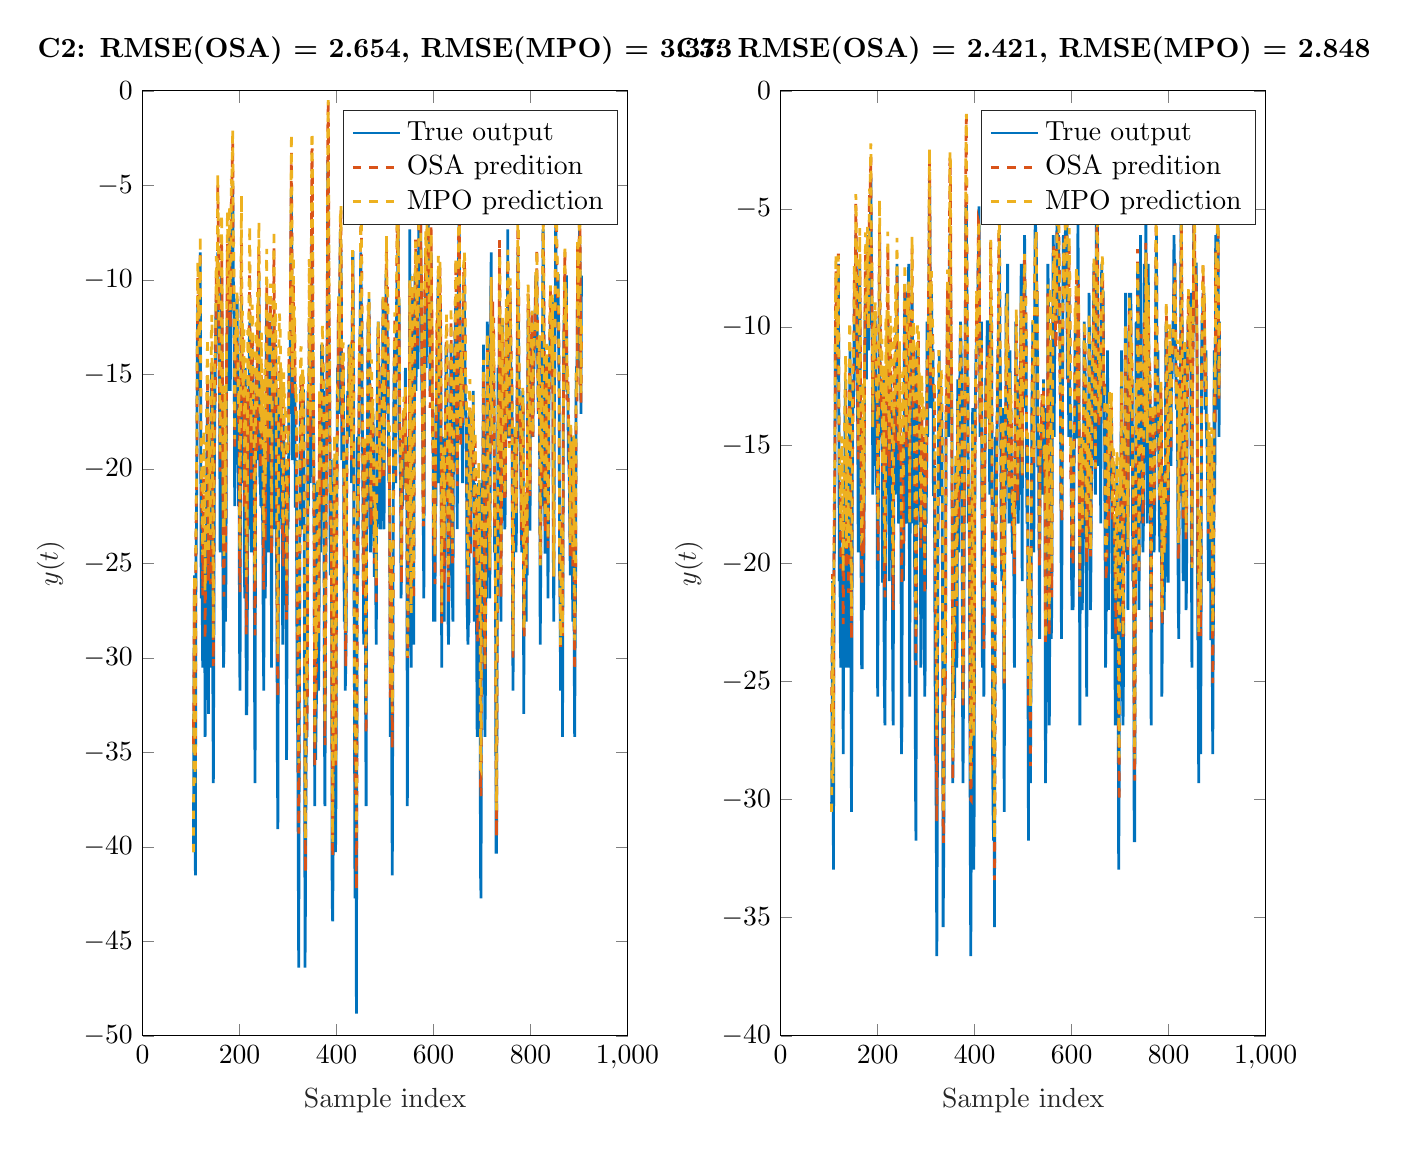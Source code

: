 % This file was created by matlab2tikz.
%
\definecolor{mycolor1}{rgb}{0.0,0.447,0.741}%
\definecolor{mycolor2}{rgb}{0.85,0.325,0.098}%
\definecolor{mycolor3}{rgb}{0.929,0.694,0.125}%
%
\begin{tikzpicture}

\begin{axis}[%
width=6.159cm,
height=12cm,
at={(0cm,0cm)},
scale only axis,
xmin=0,
xmax=1000,
xlabel style={font=\color{white!15!black}},
xlabel={Sample index},
ymin=-50,
ymax=0,
ylabel style={font=\color{white!15!black}},
ylabel={$y(t)$},
axis background/.style={fill=white},
title style={font=\bfseries},
title={C2: RMSE(OSA) = 2.654, RMSE(MPO) = 3.373},
legend style={legend cell align=left, align=left, draw=white!15!black}
]
\addplot [color=mycolor1, line width=1.0pt]
  table[row sep=crcr]{%
105	-40.283\\
106	-31.738\\
107	-25.635\\
108	-36.621\\
109	-41.504\\
110	-25.635\\
111	-23.193\\
112	-19.531\\
113	-13.428\\
114	-10.986\\
115	-14.648\\
116	-13.428\\
118	-15.869\\
119	-8.545\\
120	-18.311\\
121	-26.855\\
122	-23.193\\
124	-30.518\\
125	-28.076\\
126	-23.193\\
127	-25.635\\
128	-26.855\\
129	-34.18\\
130	-30.518\\
132	-20.752\\
134	-15.869\\
135	-23.193\\
136	-32.959\\
137	-20.752\\
138	-25.635\\
139	-29.297\\
140	-30.518\\
141	-24.414\\
142	-14.648\\
143	-14.648\\
144	-20.752\\
145	-31.738\\
146	-36.621\\
147	-29.297\\
148	-20.752\\
149	-17.09\\
151	-12.207\\
152	-10.986\\
153	-12.207\\
154	-12.207\\
155	-8.545\\
157	-13.428\\
158	-14.648\\
159	-17.09\\
160	-24.414\\
161	-20.752\\
162	-15.869\\
163	-9.766\\
164	-13.428\\
165	-21.973\\
166	-26.855\\
167	-30.518\\
168	-29.297\\
169	-20.752\\
170	-18.311\\
171	-28.076\\
172	-25.635\\
173	-17.09\\
174	-13.428\\
175	-12.207\\
176	-13.428\\
177	-15.869\\
178	-10.986\\
179	-7.324\\
180	-12.207\\
181	-15.869\\
182	-8.545\\
183	-7.324\\
184	-7.324\\
185	-9.766\\
186	-4.883\\
187	-9.766\\
188	-10.986\\
189	-13.428\\
190	-21.973\\
191	-17.09\\
192	-19.531\\
193	-19.531\\
194	-13.428\\
195	-10.986\\
196	-15.869\\
197	-19.531\\
198	-21.973\\
199	-19.531\\
200	-29.297\\
201	-31.738\\
202	-20.752\\
203	-13.428\\
204	-10.986\\
205	-17.09\\
206	-20.752\\
207	-18.311\\
208	-18.311\\
209	-15.869\\
210	-25.635\\
211	-26.855\\
212	-14.648\\
213	-25.635\\
214	-32.959\\
215	-32.959\\
216	-29.297\\
217	-15.869\\
218	-23.193\\
219	-21.973\\
220	-13.428\\
221	-12.207\\
222	-14.648\\
223	-20.752\\
224	-24.414\\
225	-19.531\\
226	-13.428\\
227	-15.869\\
229	-23.193\\
230	-20.752\\
231	-31.738\\
232	-36.621\\
233	-21.973\\
234	-14.648\\
235	-15.869\\
236	-19.531\\
237	-13.428\\
238	-17.09\\
239	-17.09\\
240	-9.766\\
241	-14.648\\
242	-20.752\\
243	-20.752\\
244	-21.973\\
245	-17.09\\
246	-21.973\\
247	-21.973\\
248	-23.193\\
249	-29.297\\
250	-31.738\\
251	-20.752\\
252	-19.531\\
253	-26.855\\
254	-24.414\\
255	-14.648\\
256	-10.986\\
257	-13.428\\
258	-20.752\\
259	-24.414\\
260	-18.311\\
261	-14.648\\
262	-12.207\\
263	-13.428\\
264	-12.207\\
265	-20.752\\
266	-30.518\\
267	-20.752\\
268	-14.648\\
269	-13.428\\
270	-13.428\\
271	-12.207\\
272	-17.09\\
273	-23.193\\
274	-13.428\\
275	-15.869\\
276	-24.414\\
277	-26.855\\
278	-35.4\\
279	-39.063\\
280	-26.855\\
281	-19.531\\
282	-15.869\\
284	-15.869\\
285	-19.531\\
286	-18.311\\
287	-23.193\\
288	-21.973\\
289	-29.297\\
290	-26.855\\
291	-17.09\\
292	-20.752\\
293	-19.531\\
294	-21.973\\
295	-20.752\\
296	-25.635\\
297	-35.4\\
298	-28.076\\
299	-19.531\\
300	-23.193\\
301	-20.752\\
302	-14.648\\
303	-17.09\\
304	-15.869\\
307	-4.883\\
309	-19.531\\
310	-13.428\\
311	-12.207\\
312	-15.869\\
313	-14.648\\
314	-15.869\\
315	-21.973\\
316	-21.973\\
317	-19.531\\
318	-26.855\\
319	-32.959\\
320	-34.18\\
322	-46.387\\
323	-35.4\\
325	-18.311\\
326	-15.869\\
327	-15.869\\
328	-23.193\\
329	-21.973\\
330	-17.09\\
331	-15.869\\
332	-15.869\\
334	-28.076\\
335	-46.387\\
336	-42.725\\
337	-36.621\\
338	-31.738\\
339	-34.18\\
340	-28.076\\
341	-15.869\\
342	-21.973\\
344	-12.207\\
345	-15.869\\
346	-20.752\\
347	-13.428\\
348	-12.207\\
349	-7.324\\
350	-12.207\\
351	-14.648\\
352	-14.648\\
354	-24.414\\
355	-37.842\\
356	-28.076\\
357	-35.4\\
358	-32.959\\
359	-31.738\\
360	-20.752\\
361	-20.752\\
362	-23.193\\
363	-31.738\\
364	-28.076\\
365	-19.531\\
366	-18.311\\
367	-24.414\\
368	-21.973\\
369	-13.428\\
370	-15.869\\
371	-13.428\\
372	-18.311\\
373	-15.869\\
374	-20.752\\
375	-32.959\\
376	-37.842\\
377	-31.738\\
378	-24.414\\
379	-19.531\\
381	-12.207\\
382	-3.662\\
383	-8.545\\
385	-15.869\\
386	-15.869\\
387	-25.635\\
388	-19.531\\
389	-23.193\\
390	-29.297\\
391	-42.725\\
392	-43.945\\
393	-40.283\\
394	-29.297\\
395	-19.531\\
396	-19.531\\
397	-31.738\\
398	-40.283\\
399	-36.621\\
400	-24.414\\
402	-14.648\\
403	-17.09\\
404	-10.986\\
405	-17.09\\
407	-9.766\\
408	-7.324\\
409	-8.545\\
410	-10.986\\
411	-19.531\\
412	-18.311\\
413	-14.648\\
414	-14.648\\
415	-23.193\\
416	-28.076\\
417	-19.531\\
418	-31.738\\
419	-30.518\\
420	-28.076\\
421	-19.531\\
422	-18.311\\
423	-15.869\\
424	-17.09\\
425	-15.869\\
426	-13.428\\
427	-14.648\\
428	-18.311\\
429	-14.648\\
430	-15.869\\
431	-20.752\\
432	-18.311\\
433	-8.545\\
434	-8.545\\
436	-25.635\\
437	-32.959\\
438	-42.725\\
440	-35.4\\
441	-48.828\\
442	-34.18\\
443	-18.311\\
444	-25.635\\
445	-20.752\\
446	-18.311\\
447	-14.648\\
448	-15.869\\
449	-10.986\\
450	-8.545\\
451	-10.986\\
452	-12.207\\
453	-17.09\\
454	-19.531\\
456	-29.297\\
457	-20.752\\
458	-19.531\\
459	-19.531\\
460	-32.959\\
461	-37.842\\
462	-24.414\\
463	-21.973\\
465	-12.207\\
466	-14.648\\
467	-10.986\\
468	-15.869\\
469	-18.311\\
470	-24.414\\
471	-23.193\\
472	-15.869\\
473	-18.311\\
474	-21.973\\
475	-17.09\\
476	-18.311\\
477	-23.193\\
478	-25.635\\
479	-25.635\\
480	-23.193\\
481	-26.855\\
482	-29.297\\
483	-19.531\\
484	-17.09\\
485	-13.428\\
486	-12.207\\
487	-15.869\\
488	-18.311\\
489	-23.193\\
490	-20.752\\
491	-23.193\\
493	-18.311\\
494	-14.648\\
495	-14.648\\
496	-10.986\\
497	-21.973\\
498	-23.193\\
499	-15.869\\
500	-17.09\\
501	-14.648\\
502	-9.766\\
503	-9.766\\
504	-12.207\\
505	-13.428\\
506	-13.428\\
507	-18.311\\
508	-20.752\\
509	-19.531\\
510	-25.635\\
511	-34.18\\
512	-25.635\\
513	-29.297\\
514	-36.621\\
515	-41.504\\
517	-21.973\\
518	-17.09\\
519	-14.648\\
520	-13.428\\
521	-18.311\\
522	-20.752\\
523	-13.428\\
524	-10.986\\
525	-9.766\\
526	-9.766\\
527	-7.324\\
528	-14.648\\
529	-10.986\\
530	-18.311\\
532	-20.752\\
533	-26.855\\
534	-25.635\\
535	-20.752\\
536	-21.973\\
537	-20.752\\
538	-18.311\\
539	-17.09\\
540	-19.531\\
541	-20.752\\
542	-14.648\\
543	-20.752\\
544	-19.531\\
545	-20.752\\
546	-37.842\\
547	-30.518\\
548	-18.311\\
549	-26.855\\
550	-24.414\\
551	-7.324\\
552	-18.311\\
553	-26.855\\
554	-30.518\\
555	-25.635\\
556	-10.986\\
557	-15.869\\
558	-28.076\\
559	-29.297\\
560	-19.531\\
562	-9.766\\
563	-9.766\\
564	-15.869\\
565	-8.545\\
566	-8.545\\
567	-14.648\\
568	-14.648\\
569	-10.986\\
570	-6.104\\
571	-8.545\\
573	-6.104\\
575	-10.986\\
576	-15.869\\
577	-17.09\\
578	-19.531\\
580	-26.855\\
581	-19.531\\
582	-13.428\\
584	-8.545\\
585	-14.648\\
586	-12.207\\
587	-8.545\\
589	-6.104\\
591	-13.428\\
592	-9.766\\
593	-15.869\\
595	-8.545\\
597	-15.869\\
598	-17.09\\
599	-17.09\\
600	-28.076\\
601	-23.193\\
603	-28.076\\
604	-19.531\\
605	-21.973\\
606	-15.869\\
608	-13.428\\
609	-10.986\\
610	-9.766\\
611	-20.752\\
612	-13.428\\
613	-10.986\\
614	-10.986\\
615	-14.648\\
616	-24.414\\
617	-30.518\\
618	-18.311\\
619	-28.076\\
620	-24.414\\
621	-21.973\\
622	-28.076\\
623	-20.752\\
624	-19.531\\
625	-17.09\\
626	-13.428\\
627	-13.428\\
628	-17.09\\
629	-19.531\\
630	-28.076\\
631	-29.297\\
632	-25.635\\
633	-18.311\\
634	-25.635\\
635	-18.311\\
636	-13.428\\
637	-15.869\\
638	-21.973\\
639	-26.855\\
640	-28.076\\
641	-19.531\\
642	-15.869\\
646	-10.986\\
647	-19.531\\
648	-19.531\\
649	-23.193\\
650	-14.648\\
651	-9.766\\
652	-8.545\\
653	-6.104\\
654	-13.428\\
655	-14.648\\
656	-18.311\\
657	-14.648\\
658	-15.869\\
660	-20.752\\
661	-12.207\\
663	-9.766\\
666	-17.09\\
667	-17.09\\
668	-19.531\\
669	-26.855\\
671	-29.297\\
672	-28.076\\
673	-28.076\\
674	-17.09\\
675	-23.193\\
676	-24.414\\
677	-18.311\\
678	-19.531\\
679	-18.311\\
680	-20.752\\
681	-20.752\\
682	-15.869\\
683	-20.752\\
684	-28.076\\
685	-20.752\\
686	-21.973\\
687	-24.414\\
688	-24.414\\
690	-34.18\\
691	-31.738\\
692	-25.635\\
693	-20.752\\
694	-21.973\\
695	-25.635\\
696	-32.959\\
697	-41.504\\
698	-42.725\\
699	-20.752\\
700	-25.635\\
701	-21.973\\
702	-19.531\\
703	-13.428\\
705	-30.518\\
706	-34.18\\
707	-31.738\\
708	-21.973\\
709	-26.855\\
710	-18.311\\
711	-12.207\\
712	-19.531\\
713	-23.193\\
715	-23.193\\
716	-26.855\\
717	-19.531\\
718	-10.986\\
719	-8.545\\
720	-17.09\\
721	-13.428\\
722	-12.207\\
723	-15.869\\
724	-14.648\\
725	-18.311\\
726	-24.414\\
727	-23.193\\
728	-28.076\\
729	-40.283\\
730	-40.283\\
731	-30.518\\
732	-24.414\\
733	-14.648\\
734	-21.973\\
735	-15.869\\
736	-10.986\\
737	-14.648\\
738	-21.973\\
739	-28.076\\
740	-18.311\\
741	-19.531\\
742	-12.207\\
743	-17.09\\
744	-19.531\\
745	-19.531\\
746	-21.973\\
747	-23.193\\
748	-21.973\\
750	-12.207\\
751	-17.09\\
752	-18.311\\
753	-7.324\\
754	-15.869\\
755	-18.311\\
756	-18.311\\
757	-12.207\\
758	-10.986\\
760	-15.869\\
761	-14.648\\
762	-17.09\\
763	-28.076\\
764	-31.738\\
765	-23.193\\
766	-21.973\\
767	-18.311\\
769	-18.311\\
770	-24.414\\
771	-23.193\\
774	-8.545\\
775	-12.207\\
777	-17.09\\
778	-18.311\\
779	-18.311\\
781	-23.193\\
782	-24.414\\
783	-17.09\\
784	-15.869\\
785	-17.09\\
786	-32.959\\
787	-25.635\\
788	-23.193\\
789	-21.973\\
790	-23.193\\
791	-28.076\\
792	-21.973\\
793	-25.635\\
794	-17.09\\
795	-12.207\\
796	-10.986\\
798	-23.193\\
799	-23.193\\
800	-15.869\\
801	-17.09\\
802	-13.428\\
803	-14.648\\
804	-17.09\\
805	-18.311\\
806	-14.648\\
807	-14.648\\
811	-9.766\\
812	-12.207\\
813	-9.766\\
814	-13.428\\
815	-14.648\\
816	-17.09\\
817	-13.428\\
818	-13.428\\
819	-20.752\\
820	-29.297\\
821	-25.635\\
822	-17.09\\
823	-21.973\\
824	-19.531\\
825	-12.207\\
826	-7.324\\
828	-14.648\\
829	-20.752\\
830	-24.414\\
831	-24.414\\
833	-14.648\\
834	-20.752\\
835	-20.752\\
836	-26.855\\
837	-21.973\\
838	-15.869\\
841	-12.207\\
842	-14.648\\
844	-14.648\\
845	-10.986\\
846	-14.648\\
847	-24.414\\
848	-28.076\\
849	-18.311\\
850	-13.428\\
851	-12.207\\
852	-6.104\\
853	-10.986\\
854	-12.207\\
855	-9.766\\
857	-9.766\\
858	-13.428\\
859	-15.869\\
860	-25.635\\
861	-26.855\\
862	-31.738\\
863	-25.635\\
865	-23.193\\
866	-34.18\\
868	-14.648\\
869	-12.207\\
870	-12.207\\
871	-9.766\\
872	-14.648\\
873	-10.986\\
874	-9.766\\
875	-15.869\\
877	-15.869\\
878	-19.531\\
879	-19.531\\
880	-20.752\\
882	-25.635\\
883	-19.531\\
884	-21.973\\
885	-18.311\\
886	-20.752\\
887	-28.076\\
888	-25.635\\
889	-18.311\\
890	-29.297\\
891	-34.18\\
892	-29.297\\
893	-25.635\\
894	-15.869\\
895	-14.648\\
896	-14.648\\
897	-9.766\\
898	-13.428\\
899	-14.648\\
900	-9.766\\
901	-7.324\\
902	-8.545\\
903	-12.207\\
904	-17.09\\
905	-9.766\\
};
\addlegendentry{True output}

\addplot [color=mycolor2, dashed, line width=1.0pt]
  table[row sep=crcr]{%
105	-34.564\\
106	-30.289\\
107	-26.275\\
108	-31.521\\
109	-35.804\\
110	-23.904\\
111	-21.64\\
112	-19.203\\
113	-12.852\\
114	-9.798\\
115	-12.595\\
116	-12.421\\
117	-14.194\\
118	-12.438\\
119	-8.49\\
120	-16.61\\
121	-22.072\\
122	-20.761\\
123	-23.483\\
124	-26.693\\
125	-24.797\\
126	-19.864\\
127	-22.17\\
128	-24.009\\
129	-28.994\\
130	-26.039\\
131	-24.298\\
132	-19.934\\
133	-17.79\\
134	-15.017\\
135	-22.16\\
136	-25.938\\
137	-19.351\\
138	-20.178\\
139	-24.844\\
140	-26.103\\
141	-19.934\\
142	-15.595\\
143	-14.246\\
145	-25.488\\
146	-30.436\\
148	-19.202\\
149	-17.005\\
150	-16.606\\
151	-13.233\\
152	-9.749\\
153	-11.471\\
154	-10.853\\
155	-4.975\\
156	-6.838\\
157	-11.365\\
158	-13.958\\
159	-16.655\\
160	-20.145\\
161	-18.655\\
162	-14.035\\
163	-8.084\\
164	-11.191\\
165	-17.627\\
166	-23.415\\
167	-25.135\\
168	-26.753\\
169	-20.022\\
170	-17.999\\
171	-24.6\\
172	-22.5\\
173	-15.098\\
174	-12.561\\
175	-8.099\\
176	-10.039\\
177	-12.121\\
178	-10.611\\
179	-7.542\\
180	-9.51\\
181	-12.529\\
182	-10.244\\
183	-5.586\\
184	-6.203\\
185	-3.593\\
186	-2.78\\
187	-8.901\\
188	-9.495\\
189	-13.572\\
190	-18.956\\
191	-13.652\\
192	-12.685\\
193	-15.377\\
194	-13.694\\
195	-12.629\\
196	-15.248\\
197	-15.505\\
198	-17.633\\
199	-16.107\\
200	-25.266\\
201	-26.526\\
202	-19.492\\
203	-12.04\\
204	-7.938\\
205	-15.703\\
206	-12.927\\
207	-18.181\\
208	-15.997\\
209	-15.305\\
210	-22.069\\
211	-20.808\\
212	-15.792\\
213	-21.065\\
214	-28.757\\
215	-26.86\\
216	-24.821\\
217	-15.762\\
218	-19.016\\
219	-15.725\\
220	-11.649\\
221	-9.187\\
222	-14.373\\
223	-17.956\\
224	-20.556\\
225	-16.557\\
226	-12.89\\
227	-13.436\\
228	-18.115\\
229	-17.149\\
230	-19.081\\
231	-26.158\\
232	-28.81\\
233	-19.426\\
234	-14.838\\
235	-15.53\\
236	-19.12\\
237	-11.785\\
238	-13.746\\
239	-10.187\\
240	-8.349\\
241	-13.934\\
242	-18.041\\
243	-19.973\\
244	-19.529\\
245	-14.414\\
246	-18.915\\
247	-16.632\\
248	-18.534\\
249	-25.352\\
250	-26.385\\
251	-20.579\\
252	-16.965\\
253	-23.814\\
254	-19.661\\
255	-13.474\\
256	-10.308\\
257	-15.088\\
258	-18.956\\
259	-19.628\\
260	-14.286\\
261	-12.746\\
262	-13.003\\
264	-11.323\\
266	-24.485\\
268	-13.199\\
269	-13.448\\
270	-12.305\\
271	-8.33\\
272	-14.688\\
273	-17.066\\
274	-12.965\\
275	-14.229\\
276	-21.117\\
277	-24.51\\
278	-29.692\\
279	-32.093\\
280	-24.189\\
281	-17.158\\
282	-15.237\\
283	-14.521\\
284	-14.536\\
285	-18.503\\
286	-16.091\\
287	-19.362\\
288	-20.129\\
289	-24.038\\
290	-25.159\\
291	-16.537\\
292	-18.479\\
293	-17.988\\
294	-18.529\\
295	-18.549\\
296	-20.403\\
297	-27.974\\
298	-25.158\\
299	-20.896\\
300	-21.495\\
301	-20.336\\
302	-13.603\\
303	-14.603\\
304	-14.11\\
305	-11.486\\
306	-6.797\\
307	-3.276\\
308	-7.698\\
309	-16.142\\
310	-12.597\\
311	-10.084\\
312	-14.765\\
313	-12.246\\
314	-13.757\\
315	-16.412\\
316	-17.221\\
317	-17.038\\
318	-22.641\\
319	-28.789\\
320	-29.64\\
321	-34.608\\
322	-39.296\\
323	-35.877\\
324	-26.143\\
325	-22.089\\
326	-15.63\\
327	-15.17\\
328	-19.629\\
329	-19.962\\
330	-15.493\\
331	-16.8\\
332	-16.192\\
333	-19.204\\
334	-23.565\\
335	-38.648\\
336	-41.329\\
337	-35.695\\
338	-33.221\\
339	-33.898\\
340	-31.699\\
341	-16.926\\
342	-16.298\\
343	-15.513\\
344	-8.933\\
345	-17.016\\
346	-18.302\\
347	-13.851\\
348	-9.092\\
349	-3.223\\
350	-3.046\\
351	-10.932\\
352	-14.294\\
353	-21.479\\
354	-24.569\\
355	-35.796\\
356	-33.004\\
357	-27.677\\
358	-31.898\\
359	-29.19\\
360	-24.522\\
361	-21.747\\
362	-23.186\\
363	-28.499\\
364	-24.449\\
365	-16.365\\
366	-19.841\\
367	-21.18\\
368	-21.894\\
369	-15.418\\
370	-14.314\\
371	-13.308\\
372	-14.068\\
373	-15.559\\
374	-18.871\\
375	-30.072\\
376	-34.617\\
377	-30.259\\
378	-26.022\\
379	-21.576\\
380	-17.438\\
381	-10.864\\
382	-2.042\\
383	-0.483\\
384	-8.111\\
385	-12.05\\
386	-16.854\\
387	-23.087\\
388	-22.482\\
389	-22.695\\
390	-28.724\\
391	-35.246\\
392	-40.539\\
393	-37.234\\
394	-32.339\\
395	-22.959\\
396	-19.446\\
397	-28.447\\
398	-35.687\\
399	-33.708\\
400	-25.967\\
401	-20.809\\
402	-17.247\\
403	-16.028\\
404	-11.063\\
405	-11.683\\
406	-13.792\\
407	-9.204\\
408	-7.699\\
409	-6.316\\
410	-10.948\\
411	-17.572\\
412	-18.058\\
413	-13.914\\
414	-13.914\\
415	-20.201\\
416	-24.857\\
417	-20.645\\
418	-27.73\\
419	-30.48\\
420	-26.318\\
421	-21.061\\
422	-18.514\\
423	-17.655\\
424	-16.067\\
425	-16.761\\
426	-13.545\\
427	-13.882\\
428	-17.663\\
429	-14.301\\
430	-14.319\\
431	-19.593\\
432	-17.427\\
433	-8.943\\
434	-10.888\\
435	-12.647\\
436	-22.261\\
437	-30.015\\
438	-36.313\\
439	-37.225\\
440	-33.448\\
441	-42.25\\
442	-36.942\\
443	-23.096\\
444	-24.854\\
445	-22.658\\
446	-19.053\\
447	-14.381\\
448	-12.953\\
449	-12.765\\
450	-5.061\\
451	-6.991\\
452	-9.802\\
453	-16.585\\
454	-18.798\\
455	-25.822\\
456	-26.706\\
457	-19.652\\
458	-18.455\\
459	-20.205\\
460	-29.343\\
461	-34.018\\
462	-23.469\\
463	-21.452\\
464	-17.402\\
465	-12.266\\
466	-14.273\\
467	-11.225\\
468	-13.418\\
469	-14.573\\
470	-20.84\\
471	-22.961\\
472	-15.594\\
474	-18.342\\
475	-17.224\\
476	-19.649\\
477	-21.87\\
478	-25.01\\
479	-21.932\\
480	-22.91\\
481	-24.555\\
482	-27.264\\
483	-20.616\\
484	-16.273\\
485	-14.398\\
486	-12.404\\
487	-14.05\\
488	-15.836\\
489	-20.726\\
490	-19.544\\
491	-19.862\\
492	-20.606\\
493	-19.361\\
494	-17.414\\
495	-13.937\\
496	-10.902\\
497	-17.973\\
498	-20.468\\
499	-15.761\\
500	-15.727\\
501	-15.449\\
502	-10.544\\
503	-8.204\\
504	-10.727\\
505	-10.312\\
506	-12.318\\
507	-18.188\\
508	-19.941\\
509	-18.487\\
510	-25.965\\
511	-32.098\\
512	-24.671\\
513	-24.829\\
514	-30.597\\
515	-34.761\\
516	-31.711\\
517	-24.692\\
518	-20.024\\
519	-14.861\\
520	-12.024\\
521	-16.694\\
522	-20.376\\
523	-15.186\\
524	-9.873\\
525	-7.106\\
526	-8.576\\
527	-6.99\\
528	-11.352\\
529	-11.594\\
530	-15.926\\
531	-19.115\\
532	-18.697\\
533	-24.316\\
534	-26.031\\
535	-20.56\\
536	-19.739\\
537	-18.57\\
538	-17.979\\
539	-17.205\\
540	-18.301\\
541	-18.888\\
542	-15.976\\
543	-21.669\\
544	-21.011\\
545	-19.2\\
546	-29.827\\
547	-30.001\\
548	-19.288\\
549	-23.609\\
550	-24.225\\
551	-10.187\\
552	-18.696\\
553	-26.429\\
554	-27.24\\
555	-24.744\\
556	-10.304\\
557	-14.848\\
558	-23.167\\
559	-26.912\\
560	-21.254\\
561	-14.614\\
562	-11.092\\
563	-7.871\\
564	-12.56\\
565	-8.945\\
566	-10.645\\
567	-13.469\\
568	-12.32\\
569	-10.855\\
570	-5.661\\
571	-5.578\\
572	-5.042\\
573	-5.125\\
574	-9.308\\
575	-9.796\\
576	-15.174\\
577	-15.161\\
578	-21.245\\
579	-23.037\\
580	-22.583\\
581	-17.456\\
582	-10.378\\
583	-10.236\\
584	-8.357\\
585	-11.402\\
586	-11.612\\
587	-5.047\\
588	-6.436\\
589	-2.893\\
590	-6.064\\
591	-13.263\\
592	-12.088\\
593	-16.772\\
594	-12.841\\
595	-7.219\\
596	-11.04\\
597	-12.064\\
598	-18.755\\
599	-18.369\\
600	-24.054\\
601	-23.363\\
602	-21.515\\
603	-26.099\\
604	-19.819\\
605	-18.374\\
606	-17.22\\
607	-12.143\\
608	-13.501\\
610	-9.446\\
611	-17.074\\
612	-14.214\\
613	-9.222\\
615	-12.957\\
616	-21.675\\
617	-28.176\\
618	-19.861\\
619	-20.66\\
620	-21.65\\
621	-19.476\\
622	-26.088\\
623	-22.794\\
624	-19.418\\
625	-16.689\\
626	-13.533\\
627	-12.244\\
628	-13.958\\
630	-25.337\\
631	-27.073\\
632	-21.253\\
633	-17.888\\
634	-23.785\\
635	-20.523\\
636	-12.211\\
637	-14.502\\
638	-19.415\\
639	-24.993\\
640	-23.665\\
641	-19.956\\
642	-16.496\\
643	-15.961\\
644	-14.551\\
645	-11.274\\
646	-9.001\\
647	-16.342\\
648	-17.771\\
649	-20.914\\
650	-15.269\\
651	-10.403\\
652	-6.915\\
653	-2.548\\
654	-12.612\\
655	-14.83\\
656	-18.877\\
657	-15.904\\
658	-13.858\\
659	-17.732\\
660	-17.143\\
661	-11.794\\
662	-9.596\\
663	-9.945\\
664	-8.989\\
665	-11.91\\
666	-15.446\\
667	-16.313\\
668	-17.509\\
669	-22.43\\
670	-25.364\\
671	-26.912\\
672	-26.246\\
673	-24.582\\
674	-17.783\\
675	-16.639\\
676	-24.658\\
677	-19.464\\
678	-19.088\\
679	-18.435\\
680	-17.574\\
681	-19.93\\
682	-16.765\\
683	-19.645\\
684	-24.682\\
685	-20.567\\
686	-18.55\\
687	-23.579\\
688	-21.85\\
689	-25.37\\
690	-28.492\\
691	-29.125\\
692	-26.692\\
693	-22.271\\
694	-22.521\\
695	-24.215\\
696	-27.864\\
697	-36.873\\
698	-37.319\\
699	-25.253\\
700	-23.045\\
701	-24.754\\
702	-19.412\\
703	-15.245\\
704	-20.877\\
705	-27.62\\
706	-30.584\\
707	-28.99\\
708	-22.459\\
709	-21.455\\
710	-21.876\\
711	-13.119\\
712	-19.207\\
713	-23.629\\
714	-21.214\\
715	-22.549\\
716	-25.474\\
717	-16.619\\
718	-15.364\\
719	-9.983\\
720	-18.903\\
721	-16.116\\
722	-11.151\\
723	-14.522\\
724	-12.007\\
725	-16.315\\
726	-23.146\\
727	-21.768\\
728	-27.33\\
729	-35.901\\
730	-39.437\\
731	-31.319\\
732	-25.492\\
733	-17.79\\
734	-18.746\\
735	-19.372\\
736	-7.901\\
737	-10.834\\
738	-19.957\\
739	-26.794\\
740	-22.973\\
741	-18.231\\
742	-12.762\\
743	-13.884\\
744	-19.017\\
745	-19.54\\
746	-21.202\\
747	-21.723\\
748	-21.697\\
749	-15.356\\
750	-11.817\\
751	-16.717\\
752	-17.78\\
753	-8.932\\
754	-9.515\\
755	-16.948\\
756	-18.845\\
757	-16.705\\
758	-10.653\\
759	-12.443\\
760	-13.655\\
761	-15.045\\
762	-16.027\\
763	-25.573\\
764	-29.981\\
765	-22.057\\
766	-21.194\\
767	-20.102\\
768	-18.637\\
769	-18.215\\
770	-22.31\\
771	-21.722\\
772	-17.816\\
774	-6.741\\
775	-7.801\\
776	-14.244\\
777	-16.254\\
778	-17.823\\
779	-17.074\\
780	-19.651\\
781	-21.685\\
782	-23.794\\
783	-17.47\\
784	-16.44\\
785	-16.938\\
786	-28.58\\
787	-28.925\\
788	-21.682\\
789	-23.165\\
790	-22.623\\
791	-25.258\\
792	-21.232\\
793	-23.917\\
794	-18.441\\
795	-10.738\\
796	-11.697\\
797	-15.286\\
798	-20.986\\
799	-21.427\\
800	-17.237\\
801	-17.45\\
802	-13.169\\
803	-11.632\\
804	-17.307\\
805	-18.42\\
806	-14.761\\
807	-14.203\\
808	-12.824\\
809	-12.973\\
810	-11.613\\
811	-9.741\\
812	-11.603\\
813	-8.337\\
814	-10.88\\
815	-15.04\\
816	-17.137\\
817	-15.815\\
818	-12.953\\
819	-19.256\\
820	-24.812\\
821	-24.501\\
822	-16.264\\
823	-21.022\\
824	-20.616\\
825	-10.413\\
826	-6.905\\
827	-8.868\\
828	-13.192\\
829	-20.107\\
830	-23.263\\
831	-23.355\\
832	-19.086\\
833	-14.031\\
834	-20.407\\
835	-20.478\\
836	-24.185\\
837	-22.654\\
838	-15.602\\
839	-15.785\\
840	-11.814\\
841	-10.579\\
842	-12.669\\
843	-13.068\\
844	-15.068\\
845	-11.413\\
846	-15.343\\
847	-22.168\\
848	-25.91\\
849	-17.727\\
850	-14.518\\
851	-11.225\\
852	-4.888\\
853	-4.056\\
854	-8.43\\
855	-9.619\\
856	-11.231\\
857	-11.445\\
858	-11.798\\
859	-15.804\\
860	-24.286\\
861	-26.821\\
862	-29.63\\
864	-22.747\\
865	-23.87\\
866	-28.937\\
867	-24.399\\
868	-14.779\\
869	-13.513\\
870	-10.548\\
871	-8.46\\
872	-12.508\\
873	-11.003\\
874	-11.763\\
875	-16.378\\
876	-14.72\\
877	-15.308\\
878	-16.771\\
879	-18.473\\
880	-19.833\\
881	-21.879\\
882	-24.749\\
883	-18.098\\
884	-20.193\\
885	-19.396\\
886	-19.232\\
887	-25.155\\
888	-23.617\\
889	-18.968\\
890	-26.522\\
891	-30.652\\
892	-26.695\\
893	-25.789\\
894	-16.787\\
895	-16.651\\
896	-16.559\\
897	-8.16\\
898	-9.412\\
899	-12.354\\
900	-8.958\\
901	-5.938\\
902	-6.568\\
903	-12.878\\
904	-16.639\\
905	-13.109\\
};
\addlegendentry{OSA predition}

\addplot [color=mycolor3, dashed, line width=1.0pt]
  table[row sep=crcr]{%
105	-40.283\\
106	-31.738\\
107	-25.635\\
108	-36.621\\
109	-35.804\\
110	-23.162\\
111	-21.38\\
112	-17.462\\
113	-11.475\\
114	-9.036\\
115	-11.837\\
116	-11.618\\
117	-13.52\\
118	-11.593\\
119	-7.67\\
120	-16.226\\
121	-20.773\\
122	-19.774\\
123	-22.743\\
124	-24.565\\
125	-22.617\\
126	-17.955\\
127	-19.733\\
128	-21.347\\
129	-26.462\\
130	-23.146\\
131	-21.491\\
132	-16.979\\
133	-14.836\\
134	-13.088\\
135	-20.661\\
136	-24.472\\
137	-17.637\\
138	-19.111\\
139	-21.778\\
140	-23.493\\
141	-17.33\\
142	-12.484\\
143	-11.852\\
144	-17.335\\
145	-24.067\\
146	-28.995\\
147	-23.078\\
148	-16.348\\
149	-13.976\\
150	-14.128\\
151	-11.713\\
152	-8.739\\
153	-11.075\\
154	-10.642\\
155	-4.354\\
156	-6.348\\
157	-10.733\\
158	-12.744\\
159	-15.229\\
160	-19.09\\
161	-17.667\\
162	-13.25\\
163	-6.541\\
164	-9.991\\
165	-16.558\\
166	-22.051\\
167	-23.743\\
168	-24.598\\
169	-17.803\\
170	-15.594\\
171	-22.59\\
172	-20.628\\
173	-13.73\\
174	-10.799\\
175	-6.362\\
176	-8.494\\
177	-11.024\\
178	-8.834\\
179	-6.079\\
180	-8.192\\
181	-11.592\\
182	-9.654\\
183	-4.659\\
184	-5.035\\
185	-3.599\\
186	-2.009\\
187	-8.282\\
188	-7.983\\
189	-12.579\\
190	-18.427\\
191	-12.674\\
192	-12.126\\
193	-14.066\\
194	-11.932\\
195	-10.541\\
196	-13.566\\
197	-14.649\\
198	-17.163\\
199	-15.284\\
200	-23.572\\
201	-24.318\\
203	-10.046\\
204	-5.547\\
205	-13.966\\
206	-11.634\\
207	-16.159\\
208	-14.759\\
209	-12.619\\
210	-20.767\\
211	-19.341\\
212	-14.126\\
213	-19.589\\
214	-25.723\\
215	-25.128\\
216	-22.677\\
217	-12.661\\
218	-16.208\\
219	-12.6\\
220	-9.396\\
221	-7.139\\
222	-11.418\\
223	-16.219\\
224	-18.744\\
225	-15.069\\
226	-11.308\\
227	-11.66\\
228	-16.304\\
229	-16.057\\
230	-17.477\\
231	-24.788\\
232	-26.002\\
233	-16.802\\
234	-12.426\\
235	-12.251\\
236	-16.731\\
237	-10.629\\
238	-12.588\\
239	-9.032\\
240	-6.94\\
241	-12.61\\
242	-15.666\\
243	-18.381\\
244	-18.699\\
245	-12.795\\
246	-17.681\\
247	-15.269\\
248	-16.635\\
249	-23.469\\
250	-23.662\\
251	-17.495\\
252	-14.701\\
253	-20.776\\
254	-17.339\\
255	-11.433\\
256	-8.353\\
257	-12.851\\
258	-17.71\\
259	-18.535\\
260	-13.675\\
261	-11.708\\
263	-10.653\\
264	-10.203\\
265	-17.351\\
266	-23.515\\
267	-17.694\\
268	-12.053\\
269	-11.343\\
270	-10.974\\
271	-7.368\\
272	-13.809\\
273	-16.154\\
274	-11.233\\
275	-13.092\\
276	-18.96\\
277	-22.869\\
278	-28.514\\
279	-29.816\\
280	-21.527\\
281	-14.45\\
282	-11.781\\
283	-12.097\\
284	-12.595\\
285	-16.941\\
286	-14.687\\
287	-18.061\\
288	-18.883\\
289	-22.634\\
290	-22.955\\
291	-14.888\\
292	-16.386\\
293	-16.02\\
294	-17.32\\
295	-16.945\\
296	-18.866\\
297	-25.91\\
298	-22.788\\
299	-18.314\\
300	-18.384\\
301	-17.55\\
302	-12.547\\
303	-13.167\\
304	-12.68\\
305	-10.533\\
306	-5.681\\
307	-2.265\\
308	-7.114\\
309	-15.143\\
310	-11.633\\
311	-8.723\\
312	-13.351\\
313	-11.373\\
314	-12.65\\
315	-15.448\\
316	-15.821\\
317	-15.651\\
318	-20.506\\
319	-26.03\\
320	-27.307\\
321	-31.857\\
322	-35.567\\
323	-31.464\\
324	-22.414\\
325	-17.734\\
326	-13.728\\
327	-13.515\\
328	-18.974\\
329	-19.042\\
330	-14.534\\
331	-15.419\\
332	-15.138\\
333	-18.297\\
334	-22.996\\
335	-38.068\\
336	-39.605\\
337	-33.361\\
338	-29.804\\
339	-31.633\\
340	-29.933\\
341	-16.293\\
342	-15.564\\
343	-14.926\\
344	-8.902\\
345	-15.2\\
346	-17.288\\
347	-12.626\\
348	-8.718\\
349	-2.18\\
350	-2.398\\
351	-9.573\\
352	-12.67\\
353	-18.703\\
354	-22.464\\
355	-34.666\\
356	-32.301\\
357	-27.37\\
358	-29.993\\
359	-29.509\\
360	-22.607\\
361	-20.482\\
362	-22.305\\
363	-28.689\\
364	-24.334\\
365	-15.787\\
366	-18.629\\
367	-20.004\\
368	-20.091\\
369	-15.04\\
370	-13.34\\
371	-12.343\\
372	-14.28\\
373	-14.794\\
374	-18.369\\
375	-28.767\\
376	-33.524\\
377	-29.165\\
378	-24.372\\
379	-20.001\\
380	-16.488\\
381	-10.76\\
382	-2.005\\
383	-0.492\\
384	-7.255\\
385	-11.365\\
386	-14.742\\
387	-21.297\\
388	-20.668\\
389	-22.093\\
390	-27.382\\
391	-34.876\\
392	-39.754\\
393	-36.104\\
394	-29.346\\
395	-20.893\\
396	-18.233\\
397	-27.933\\
398	-35.622\\
399	-33.163\\
400	-24.461\\
401	-19.189\\
402	-15.924\\
403	-16.006\\
404	-10.872\\
405	-11.976\\
406	-13.276\\
407	-9.107\\
408	-6.457\\
409	-6.084\\
410	-10.652\\
411	-17.314\\
412	-17.31\\
413	-13.621\\
414	-13.303\\
415	-19.716\\
416	-24.244\\
417	-19.96\\
418	-26.709\\
419	-28.57\\
420	-25.761\\
421	-19.586\\
422	-17.608\\
424	-16.031\\
425	-16.5\\
426	-13.787\\
427	-13.693\\
428	-17.698\\
429	-14.398\\
430	-14.087\\
431	-19.273\\
432	-17.203\\
433	-8.424\\
435	-12.475\\
436	-21.826\\
437	-30.392\\
438	-35.161\\
439	-34.943\\
440	-31.742\\
441	-39.229\\
442	-32.866\\
443	-21.336\\
444	-22.388\\
445	-20.776\\
446	-19.744\\
447	-13.9\\
448	-12.695\\
449	-12.855\\
450	-5.099\\
451	-6.026\\
452	-9.845\\
453	-15.701\\
454	-17.277\\
455	-24.747\\
456	-26.11\\
457	-18.69\\
458	-18.203\\
459	-19.268\\
460	-28.499\\
461	-33.024\\
462	-22.832\\
463	-20.113\\
464	-15.537\\
465	-11.321\\
466	-13.643\\
467	-10.647\\
468	-13.107\\
469	-14.135\\
470	-20.443\\
471	-22.027\\
472	-14.206\\
473	-15.601\\
474	-17.518\\
475	-16.291\\
476	-18.785\\
477	-20.531\\
478	-24.181\\
479	-21.877\\
480	-21.961\\
481	-23.807\\
482	-25.78\\
483	-19.521\\
484	-15.386\\
485	-13.128\\
486	-12.176\\
487	-13.62\\
488	-15.507\\
489	-20.544\\
490	-18.825\\
491	-18.833\\
492	-19.371\\
493	-18.518\\
494	-16.165\\
496	-10.774\\
497	-18.353\\
498	-20.052\\
499	-15.419\\
500	-14.778\\
501	-14.231\\
502	-10.211\\
503	-7.662\\
504	-10.407\\
505	-10.293\\
506	-11.702\\
507	-17.567\\
508	-18.974\\
509	-17.704\\
510	-25.542\\
511	-31.523\\
512	-23.721\\
513	-24.472\\
514	-29.347\\
515	-32.883\\
516	-29.196\\
517	-21.838\\
518	-17.09\\
519	-13.607\\
520	-11.712\\
521	-16.533\\
522	-19.98\\
523	-14.616\\
524	-9.399\\
525	-6.734\\
526	-8.579\\
527	-6.595\\
528	-10.555\\
529	-11.015\\
530	-15.694\\
531	-17.958\\
532	-18.308\\
533	-23.521\\
534	-25.108\\
535	-19.714\\
536	-18.586\\
537	-17.806\\
538	-17.363\\
539	-16.183\\
540	-17.238\\
541	-18.24\\
542	-15.485\\
543	-21.071\\
545	-19.266\\
546	-29.891\\
547	-29.543\\
548	-18.893\\
549	-21.427\\
550	-22.422\\
551	-9.994\\
552	-17.527\\
553	-25.419\\
554	-27.617\\
555	-24.746\\
556	-9.794\\
557	-13.928\\
558	-22.524\\
559	-25.923\\
560	-20.458\\
561	-13.094\\
562	-9.782\\
563	-7.961\\
564	-12.065\\
565	-8.643\\
566	-10.216\\
567	-12.534\\
568	-12.01\\
569	-11.171\\
570	-5.255\\
571	-4.883\\
572	-4.81\\
573	-4.826\\
574	-8.426\\
575	-9.087\\
576	-14.717\\
577	-15.026\\
578	-20.685\\
579	-22.629\\
580	-21.901\\
581	-17.219\\
582	-10.136\\
583	-8.712\\
584	-7.385\\
585	-10.453\\
586	-10.695\\
587	-4.613\\
588	-5.328\\
589	-2.35\\
590	-4.994\\
591	-12.55\\
592	-11.078\\
593	-15.48\\
594	-12.312\\
595	-7.485\\
596	-10.946\\
597	-11.99\\
598	-18.302\\
599	-18.014\\
600	-22.999\\
601	-22.985\\
602	-21.858\\
603	-24.561\\
604	-18.848\\
605	-17.317\\
606	-15.564\\
607	-11.713\\
608	-12.082\\
609	-11.053\\
610	-8.731\\
611	-16.57\\
612	-13.909\\
613	-8.998\\
614	-9.956\\
615	-12.816\\
616	-21.091\\
617	-27.578\\
618	-19.132\\
619	-19.7\\
620	-19.775\\
621	-18.87\\
622	-23.689\\
623	-20.25\\
624	-18.173\\
625	-15.212\\
626	-12.916\\
627	-11.836\\
628	-13.297\\
629	-19.162\\
630	-24.853\\
631	-25.708\\
632	-20.503\\
633	-16.611\\
634	-22.42\\
635	-18.464\\
636	-11.411\\
637	-13.465\\
638	-19.024\\
639	-24.247\\
640	-22.678\\
641	-18.607\\
642	-15.517\\
643	-14.387\\
644	-13.969\\
645	-11.177\\
646	-8.855\\
647	-16.34\\
648	-17.369\\
649	-20.18\\
650	-14.15\\
651	-9.649\\
652	-6.111\\
653	-2.128\\
654	-12.341\\
655	-14.186\\
656	-17.723\\
657	-15.329\\
658	-13.713\\
659	-17.428\\
660	-17.208\\
661	-11.099\\
662	-9.213\\
663	-8.935\\
664	-8.527\\
665	-11.262\\
666	-15.007\\
667	-15.265\\
668	-16.339\\
669	-21.473\\
670	-24.32\\
671	-25.609\\
672	-24.17\\
673	-22.615\\
674	-15.852\\
675	-15.253\\
676	-22.062\\
677	-18.376\\
678	-16.948\\
679	-17.03\\
680	-17.298\\
681	-19.004\\
682	-16.095\\
683	-18.683\\
684	-23.775\\
685	-20.09\\
686	-17.986\\
687	-21.948\\
688	-21.003\\
690	-26.944\\
691	-27.19\\
692	-24.399\\
693	-19.661\\
694	-20.577\\
695	-23.317\\
696	-27.202\\
697	-35.863\\
698	-35.936\\
699	-22.615\\
700	-21.243\\
701	-21.696\\
702	-19.251\\
703	-14.237\\
704	-20.633\\
705	-27.399\\
706	-30.528\\
707	-28.516\\
708	-21.169\\
709	-20.111\\
710	-19.776\\
711	-12.844\\
712	-17.48\\
713	-23.308\\
714	-21.532\\
715	-21.975\\
716	-25.222\\
717	-16.043\\
718	-14.611\\
719	-9.851\\
720	-18.088\\
721	-16.867\\
722	-11.883\\
723	-14.825\\
724	-12.851\\
725	-16.315\\
726	-22.751\\
727	-21.09\\
728	-26.509\\
729	-35.097\\
730	-38.071\\
731	-30.337\\
732	-23.854\\
733	-16.61\\
734	-18.872\\
735	-18.823\\
736	-8.641\\
737	-10.003\\
738	-20.171\\
739	-26.291\\
740	-21.403\\
741	-17.54\\
742	-12.004\\
743	-14.552\\
744	-18.498\\
745	-19.253\\
746	-20.506\\
747	-21.134\\
748	-21.369\\
749	-14.907\\
750	-11.018\\
751	-16.357\\
752	-17.115\\
753	-8.404\\
754	-9.351\\
755	-16.163\\
756	-18.881\\
757	-15.158\\
758	-9.915\\
759	-12.415\\
760	-14.341\\
761	-14.875\\
762	-15.717\\
763	-25.029\\
764	-29.687\\
765	-21.595\\
766	-20.156\\
767	-19.104\\
768	-18.164\\
769	-17.611\\
770	-22.325\\
771	-21.598\\
772	-17.501\\
773	-11.634\\
774	-6.08\\
775	-7.334\\
776	-13.414\\
777	-15.471\\
778	-16.382\\
779	-16.337\\
780	-19.033\\
781	-20.935\\
782	-22.936\\
783	-16.729\\
784	-15.715\\
785	-16.4\\
786	-28.314\\
787	-28.515\\
788	-21.666\\
789	-21.757\\
790	-22.95\\
791	-25.091\\
792	-20.732\\
793	-23.722\\
794	-17.452\\
795	-10.255\\
796	-10.996\\
797	-15.292\\
798	-20.375\\
799	-21.125\\
800	-16.68\\
801	-16.66\\
802	-12.418\\
803	-11.631\\
804	-17.041\\
805	-18.127\\
806	-13.915\\
807	-13.974\\
808	-12.728\\
809	-12.729\\
810	-11.441\\
811	-9.568\\
812	-11.692\\
813	-8.444\\
814	-10.788\\
815	-14.799\\
816	-16.782\\
817	-15.052\\
818	-12.917\\
819	-19.155\\
820	-25.106\\
821	-24.301\\
822	-15.729\\
823	-19.713\\
824	-19.657\\
825	-9.981\\
826	-6.156\\
827	-8.736\\
828	-12.474\\
829	-19.587\\
830	-22.546\\
831	-22.489\\
832	-18.467\\
833	-13.381\\
834	-19.68\\
835	-19.938\\
836	-23.696\\
837	-22.055\\
838	-15.302\\
839	-14.881\\
840	-11.668\\
841	-10.286\\
842	-12.578\\
843	-12.521\\
844	-14.383\\
845	-10.781\\
846	-14.711\\
847	-21.975\\
848	-25.685\\
849	-17.614\\
850	-13.864\\
851	-10.542\\
852	-4.43\\
853	-4.017\\
854	-7.667\\
855	-8.948\\
857	-10.092\\
858	-11.431\\
859	-15.623\\
860	-24.344\\
861	-26.27\\
862	-29.315\\
863	-25.676\\
864	-22.459\\
865	-22.954\\
866	-28.689\\
867	-23.298\\
868	-14.419\\
869	-12.098\\
870	-9.986\\
871	-8.136\\
872	-12.375\\
873	-10.344\\
874	-11.241\\
875	-15.796\\
876	-14.409\\
877	-15.573\\
878	-16.835\\
879	-17.92\\
880	-19.545\\
881	-21.072\\
882	-23.917\\
883	-17.489\\
884	-19.38\\
885	-18.534\\
886	-18.594\\
887	-24.134\\
888	-23.065\\
889	-18.23\\
890	-25.292\\
891	-29.073\\
892	-25.828\\
893	-24.429\\
894	-14.913\\
895	-15.313\\
896	-16.111\\
897	-8.0\\
898	-9.427\\
899	-12.498\\
900	-8.479\\
901	-4.898\\
902	-5.861\\
903	-12.358\\
904	-15.981\\
905	-12.263\\
};
\addlegendentry{MPO prediction}

\end{axis}

\begin{axis}[%
width=6.159cm,
height=12cm,
at={(8.104cm,0cm)},
scale only axis,
xmin=0,
xmax=1000,
xlabel style={font=\color{white!15!black}},
xlabel={Sample index},
ymin=-40,
ymax=0,
ylabel style={font=\color{white!15!black}},
ylabel={$y(t)$},
axis background/.style={fill=white},
title style={font=\bfseries},
title={C3: RMSE(OSA) = 2.421, RMSE(MPO) = 2.848},
legend style={legend cell align=left, align=left, draw=white!15!black}
]
\addplot [color=mycolor1, line width=1.0pt]
  table[row sep=crcr]{%
105	-30.518\\
106	-26.855\\
107	-20.752\\
108	-29.297\\
109	-32.959\\
110	-19.531\\
111	-19.531\\
112	-15.869\\
113	-9.766\\
114	-9.766\\
115	-10.986\\
116	-8.545\\
117	-12.207\\
119	-7.324\\
120	-13.428\\
121	-20.752\\
122	-18.311\\
123	-23.193\\
124	-24.414\\
125	-23.193\\
126	-19.531\\
128	-21.973\\
129	-28.076\\
130	-21.973\\
131	-20.752\\
133	-13.428\\
134	-12.207\\
135	-19.531\\
136	-24.414\\
137	-18.311\\
138	-18.311\\
139	-21.973\\
140	-24.414\\
141	-18.311\\
142	-13.428\\
143	-10.986\\
144	-15.869\\
145	-24.414\\
146	-30.518\\
147	-24.414\\
148	-14.648\\
149	-12.207\\
150	-13.428\\
151	-12.207\\
152	-8.545\\
153	-10.986\\
154	-9.766\\
155	-6.104\\
156	-7.324\\
157	-10.986\\
158	-12.207\\
159	-14.648\\
160	-19.531\\
162	-12.207\\
163	-7.324\\
164	-12.207\\
165	-18.311\\
166	-20.752\\
167	-24.414\\
168	-24.414\\
169	-17.09\\
170	-15.869\\
171	-21.973\\
172	-18.311\\
173	-12.207\\
174	-9.766\\
175	-8.545\\
176	-8.545\\
177	-12.207\\
178	-7.324\\
179	-6.104\\
181	-10.986\\
182	-9.766\\
183	-6.104\\
185	-6.104\\
186	-3.662\\
189	-10.986\\
190	-17.09\\
191	-13.428\\
192	-10.986\\
193	-15.869\\
194	-9.766\\
195	-9.766\\
196	-13.428\\
197	-13.428\\
198	-17.09\\
199	-15.869\\
200	-25.635\\
201	-20.752\\
202	-14.648\\
203	-9.766\\
204	-6.104\\
205	-12.207\\
206	-13.428\\
207	-12.207\\
208	-14.648\\
209	-13.428\\
210	-20.752\\
211	-20.752\\
212	-12.207\\
213	-21.973\\
214	-25.635\\
215	-26.855\\
216	-21.973\\
217	-13.428\\
218	-14.648\\
219	-17.09\\
220	-9.766\\
221	-9.766\\
222	-10.986\\
223	-14.648\\
224	-20.752\\
225	-14.648\\
227	-12.207\\
229	-17.09\\
230	-17.09\\
231	-24.414\\
232	-26.855\\
233	-18.311\\
234	-13.428\\
235	-13.428\\
236	-17.09\\
237	-13.428\\
238	-10.986\\
239	-12.207\\
240	-7.324\\
243	-18.311\\
244	-17.09\\
245	-13.428\\
246	-18.311\\
247	-15.869\\
248	-17.09\\
249	-28.076\\
250	-26.855\\
251	-18.311\\
252	-14.648\\
253	-20.752\\
254	-19.531\\
255	-10.986\\
256	-8.545\\
257	-10.986\\
258	-17.09\\
259	-18.311\\
260	-13.428\\
262	-8.545\\
263	-8.545\\
264	-7.324\\
265	-14.648\\
266	-25.635\\
267	-18.311\\
268	-9.766\\
269	-9.766\\
270	-10.986\\
271	-8.545\\
272	-10.986\\
273	-18.311\\
274	-10.986\\
275	-10.986\\
276	-19.531\\
277	-21.973\\
278	-29.297\\
279	-31.738\\
280	-20.752\\
281	-12.207\\
282	-10.986\\
283	-10.986\\
284	-12.207\\
285	-15.869\\
286	-13.428\\
287	-18.311\\
288	-18.311\\
289	-24.414\\
290	-23.193\\
291	-17.09\\
292	-17.09\\
293	-15.869\\
294	-15.869\\
295	-14.648\\
296	-18.311\\
297	-25.635\\
298	-24.414\\
299	-15.869\\
300	-18.311\\
301	-15.869\\
302	-9.766\\
303	-14.648\\
304	-10.986\\
305	-9.766\\
306	-7.324\\
307	-3.662\\
308	-6.104\\
309	-13.428\\
310	-12.207\\
311	-8.545\\
312	-10.986\\
314	-10.986\\
315	-17.09\\
316	-17.09\\
317	-15.869\\
319	-28.076\\
320	-28.076\\
321	-31.738\\
322	-36.621\\
323	-30.518\\
324	-19.531\\
325	-15.869\\
327	-10.986\\
328	-17.09\\
329	-17.09\\
330	-12.207\\
331	-13.428\\
332	-13.428\\
333	-17.09\\
334	-23.193\\
335	-35.4\\
336	-32.959\\
338	-25.635\\
339	-25.635\\
340	-23.193\\
341	-14.648\\
342	-13.428\\
343	-13.428\\
344	-8.545\\
345	-9.766\\
346	-14.648\\
347	-12.207\\
348	-8.545\\
349	-6.104\\
350	-6.104\\
351	-10.986\\
353	-13.428\\
354	-20.752\\
355	-29.297\\
357	-24.414\\
358	-25.635\\
359	-25.635\\
360	-18.311\\
361	-15.869\\
362	-17.09\\
363	-24.414\\
364	-23.193\\
365	-12.207\\
366	-17.09\\
367	-19.531\\
368	-17.09\\
369	-13.428\\
370	-10.986\\
371	-9.766\\
374	-13.428\\
375	-25.635\\
376	-29.297\\
378	-21.973\\
380	-12.207\\
382	-4.883\\
383	-4.883\\
385	-12.207\\
386	-12.207\\
387	-18.311\\
388	-17.09\\
389	-18.311\\
390	-25.635\\
391	-31.738\\
392	-36.621\\
393	-31.738\\
395	-14.648\\
396	-13.428\\
398	-32.959\\
399	-30.518\\
400	-19.531\\
401	-14.648\\
402	-12.207\\
403	-10.986\\
404	-10.986\\
405	-9.766\\
406	-10.986\\
407	-7.324\\
408	-7.324\\
409	-4.883\\
410	-8.545\\
411	-14.648\\
412	-10.986\\
413	-10.986\\
414	-9.766\\
415	-18.311\\
416	-24.414\\
417	-17.09\\
418	-21.973\\
419	-25.635\\
421	-15.869\\
422	-14.648\\
423	-12.207\\
425	-12.207\\
426	-9.766\\
427	-9.766\\
428	-13.428\\
429	-13.428\\
430	-10.986\\
431	-17.09\\
432	-10.986\\
433	-8.545\\
435	-10.986\\
436	-17.09\\
437	-28.076\\
438	-30.518\\
439	-31.738\\
440	-28.076\\
441	-35.4\\
442	-21.973\\
443	-14.648\\
444	-18.311\\
445	-17.09\\
446	-14.648\\
447	-13.428\\
448	-10.986\\
449	-10.986\\
451	-6.104\\
452	-10.986\\
453	-12.207\\
454	-14.648\\
455	-19.531\\
456	-20.752\\
458	-13.428\\
459	-14.648\\
460	-23.193\\
461	-30.518\\
462	-20.752\\
463	-17.09\\
464	-15.869\\
465	-8.545\\
467	-10.986\\
468	-7.324\\
469	-14.648\\
470	-15.869\\
471	-18.311\\
472	-13.428\\
473	-10.986\\
474	-17.09\\
475	-13.428\\
476	-17.09\\
478	-19.531\\
479	-19.531\\
480	-18.311\\
481	-20.752\\
482	-24.414\\
483	-17.09\\
485	-9.766\\
486	-12.207\\
487	-13.428\\
488	-12.207\\
489	-17.09\\
490	-18.311\\
491	-14.648\\
492	-17.09\\
494	-12.207\\
495	-10.986\\
496	-7.324\\
497	-13.428\\
498	-20.752\\
499	-10.986\\
500	-13.428\\
503	-6.104\\
504	-9.766\\
505	-10.986\\
506	-9.766\\
507	-15.869\\
508	-18.311\\
509	-14.648\\
510	-24.414\\
511	-31.738\\
512	-23.193\\
513	-21.973\\
514	-28.076\\
515	-29.297\\
516	-25.635\\
517	-18.311\\
518	-13.428\\
519	-12.207\\
520	-9.766\\
521	-13.428\\
522	-19.531\\
523	-10.986\\
524	-8.545\\
525	-4.883\\
526	-6.104\\
527	-6.104\\
528	-8.545\\
529	-8.545\\
530	-15.869\\
532	-15.869\\
534	-23.193\\
535	-14.648\\
537	-14.648\\
538	-13.428\\
540	-13.428\\
541	-17.09\\
542	-12.207\\
543	-15.869\\
544	-14.648\\
545	-15.869\\
546	-29.297\\
547	-26.855\\
548	-13.428\\
549	-18.311\\
550	-20.752\\
551	-7.324\\
552	-8.545\\
553	-24.414\\
554	-26.855\\
555	-21.973\\
556	-10.986\\
557	-12.207\\
558	-23.193\\
559	-21.973\\
560	-15.869\\
562	-6.104\\
563	-7.324\\
564	-14.648\\
566	-7.324\\
567	-9.766\\
569	-7.324\\
570	-4.883\\
571	-4.883\\
572	-7.324\\
573	-6.104\\
574	-9.766\\
576	-9.766\\
577	-13.428\\
579	-23.193\\
580	-19.531\\
581	-14.648\\
582	-8.545\\
583	-6.104\\
585	-8.545\\
586	-8.545\\
587	-6.104\\
588	-4.883\\
589	-6.104\\
590	-4.883\\
591	-12.207\\
593	-9.766\\
594	-14.648\\
595	-8.545\\
596	-12.207\\
597	-13.428\\
598	-13.428\\
599	-14.648\\
600	-20.752\\
601	-21.973\\
602	-20.752\\
603	-21.973\\
604	-19.531\\
605	-15.869\\
606	-14.648\\
607	-10.986\\
608	-9.766\\
609	-9.766\\
610	-8.545\\
611	-14.648\\
612	-14.648\\
613	-4.883\\
614	-9.766\\
615	-10.986\\
616	-18.311\\
617	-26.855\\
618	-17.09\\
620	-17.09\\
621	-14.648\\
622	-21.973\\
623	-19.531\\
624	-15.869\\
625	-13.428\\
626	-9.766\\
628	-12.207\\
629	-14.648\\
630	-20.752\\
631	-25.635\\
632	-18.311\\
633	-15.869\\
634	-18.311\\
635	-18.311\\
636	-8.545\\
637	-10.986\\
638	-17.09\\
639	-21.973\\
640	-19.531\\
641	-15.869\\
643	-13.428\\
644	-10.986\\
645	-9.766\\
646	-7.324\\
647	-12.207\\
648	-15.869\\
649	-17.09\\
650	-14.648\\
651	-4.883\\
652	-7.324\\
653	-4.883\\
654	-15.869\\
655	-10.986\\
657	-13.428\\
658	-10.986\\
660	-18.311\\
661	-9.766\\
662	-7.324\\
663	-8.545\\
665	-8.545\\
666	-12.207\\
668	-14.648\\
670	-24.414\\
671	-21.973\\
672	-21.973\\
673	-20.752\\
674	-10.986\\
675	-17.09\\
676	-21.973\\
677	-15.869\\
679	-13.428\\
681	-15.869\\
682	-13.428\\
683	-15.869\\
684	-23.193\\
686	-18.311\\
687	-19.531\\
688	-19.531\\
689	-21.973\\
690	-26.855\\
691	-25.635\\
693	-15.869\\
694	-17.09\\
695	-21.973\\
696	-25.635\\
697	-32.959\\
698	-29.297\\
699	-19.531\\
700	-18.311\\
701	-18.311\\
703	-10.986\\
704	-17.09\\
705	-25.635\\
706	-26.855\\
707	-24.414\\
708	-17.09\\
709	-19.531\\
710	-17.09\\
711	-8.545\\
712	-13.428\\
713	-19.531\\
714	-18.311\\
715	-18.311\\
716	-21.973\\
717	-13.428\\
718	-12.207\\
719	-8.545\\
721	-15.869\\
722	-8.545\\
723	-12.207\\
724	-13.428\\
725	-12.207\\
726	-20.752\\
727	-15.869\\
728	-21.973\\
729	-31.738\\
730	-31.738\\
731	-23.193\\
732	-18.311\\
733	-9.766\\
734	-17.09\\
735	-14.648\\
736	-7.324\\
737	-10.986\\
738	-18.311\\
739	-21.973\\
740	-13.428\\
741	-15.869\\
742	-6.104\\
743	-14.648\\
744	-18.311\\
745	-15.869\\
746	-17.09\\
747	-19.531\\
748	-18.311\\
749	-12.207\\
750	-7.324\\
752	-14.648\\
753	-3.662\\
754	-12.207\\
755	-15.869\\
756	-18.311\\
757	-9.766\\
758	-7.324\\
759	-10.986\\
760	-12.207\\
761	-12.207\\
762	-14.648\\
763	-23.193\\
764	-26.855\\
765	-17.09\\
766	-18.311\\
768	-13.428\\
769	-13.428\\
770	-19.531\\
771	-18.311\\
772	-13.428\\
773	-9.766\\
774	-7.324\\
775	-6.104\\
776	-13.428\\
777	-14.648\\
778	-10.986\\
779	-14.648\\
780	-15.869\\
781	-18.311\\
782	-19.531\\
783	-13.428\\
785	-13.428\\
786	-25.635\\
787	-23.193\\
788	-15.869\\
789	-17.09\\
791	-21.973\\
792	-18.311\\
793	-19.531\\
794	-10.986\\
795	-9.766\\
796	-10.986\\
797	-17.09\\
798	-20.752\\
799	-20.752\\
800	-13.428\\
801	-13.428\\
802	-10.986\\
803	-12.207\\
804	-14.648\\
805	-15.869\\
806	-10.986\\
807	-12.207\\
809	-9.766\\
810	-9.766\\
811	-6.104\\
812	-7.324\\
813	-7.324\\
815	-12.207\\
816	-13.428\\
817	-13.428\\
818	-12.207\\
819	-18.311\\
820	-21.973\\
821	-23.193\\
822	-13.428\\
823	-17.09\\
824	-17.09\\
825	-8.545\\
826	-3.662\\
827	-9.766\\
828	-9.766\\
829	-17.09\\
830	-20.752\\
831	-18.311\\
833	-10.986\\
834	-19.531\\
835	-17.09\\
836	-21.973\\
837	-20.752\\
838	-12.207\\
839	-12.207\\
840	-9.766\\
841	-9.766\\
842	-10.986\\
843	-10.986\\
845	-8.545\\
846	-12.207\\
847	-19.531\\
848	-24.414\\
849	-13.428\\
851	-8.545\\
852	-4.883\\
853	-9.766\\
855	-7.324\\
857	-7.324\\
859	-12.207\\
860	-23.193\\
861	-23.193\\
862	-29.297\\
863	-21.973\\
865	-19.531\\
866	-28.076\\
867	-21.973\\
868	-10.986\\
869	-9.766\\
870	-9.766\\
871	-8.545\\
872	-10.986\\
873	-8.545\\
874	-9.766\\
875	-13.428\\
876	-13.428\\
877	-10.986\\
878	-14.648\\
879	-14.648\\
880	-15.869\\
882	-20.752\\
883	-14.648\\
885	-14.648\\
886	-17.09\\
887	-23.193\\
888	-23.193\\
889	-15.869\\
890	-24.414\\
891	-28.076\\
892	-23.193\\
893	-20.752\\
894	-10.986\\
895	-17.09\\
896	-13.428\\
897	-6.104\\
898	-13.428\\
899	-13.428\\
900	-7.324\\
901	-4.883\\
902	-6.104\\
903	-10.986\\
904	-14.648\\
905	-9.766\\
};
\addlegendentry{True output}

\addplot [color=mycolor2, dashed, line width=1.0pt]
  table[row sep=crcr]{%
105	-26.295\\
106	-23.344\\
107	-20.457\\
108	-24.454\\
109	-27.115\\
110	-19.383\\
111	-16.906\\
112	-15.515\\
113	-9.954\\
114	-7.635\\
115	-10.298\\
116	-9.652\\
117	-11.778\\
118	-10.067\\
119	-6.892\\
120	-13.394\\
121	-16.303\\
122	-15.927\\
123	-17.452\\
124	-20.224\\
125	-19.458\\
126	-16.77\\
127	-18.135\\
128	-19.333\\
129	-22.574\\
130	-20.493\\
131	-18.838\\
132	-16.078\\
133	-14.214\\
134	-12.506\\
135	-17.543\\
136	-20.198\\
137	-14.529\\
138	-17.033\\
139	-18.807\\
140	-21.243\\
141	-15.796\\
142	-11.429\\
143	-11.792\\
144	-15.258\\
145	-20.382\\
146	-23.181\\
147	-20.042\\
148	-15.93\\
149	-13.907\\
150	-13.221\\
151	-10.872\\
152	-7.688\\
153	-9.781\\
154	-9.196\\
155	-4.783\\
156	-6.114\\
157	-9.733\\
158	-11.316\\
159	-13.145\\
160	-15.593\\
161	-14.427\\
162	-11.664\\
163	-6.979\\
164	-9.087\\
165	-13.976\\
166	-17.789\\
167	-20.15\\
168	-20.812\\
169	-15.85\\
170	-14.182\\
171	-19.583\\
172	-17.875\\
173	-12.321\\
174	-9.693\\
175	-6.799\\
176	-7.574\\
177	-9.856\\
178	-8.787\\
179	-6.145\\
180	-8.294\\
181	-10.086\\
182	-7.597\\
183	-4.409\\
184	-4.634\\
185	-3.9\\
186	-2.774\\
187	-7.246\\
188	-7.268\\
189	-10.938\\
190	-14.182\\
191	-11.059\\
192	-10.296\\
193	-12.072\\
194	-10.63\\
195	-9.328\\
196	-11.712\\
197	-12.573\\
198	-13.233\\
199	-13.164\\
200	-18.063\\
201	-19.882\\
202	-14.057\\
203	-9.765\\
204	-5.759\\
205	-11.788\\
206	-9.661\\
207	-13.524\\
208	-11.938\\
209	-11.749\\
210	-16.139\\
211	-15.968\\
212	-12.905\\
213	-16.747\\
214	-20.93\\
215	-21.433\\
216	-19.375\\
217	-12.255\\
218	-15.57\\
219	-11.951\\
220	-9.369\\
221	-6.572\\
222	-10.906\\
223	-14.508\\
224	-16.282\\
225	-13.411\\
226	-10.016\\
227	-11.283\\
228	-14.226\\
229	-14.199\\
230	-14.764\\
231	-20.388\\
232	-21.967\\
233	-16.338\\
234	-11.641\\
235	-12.57\\
236	-14.966\\
237	-9.526\\
238	-11.403\\
239	-8.882\\
240	-7.864\\
241	-11.184\\
242	-13.208\\
243	-15.621\\
244	-15.234\\
245	-11.291\\
246	-15.734\\
247	-14.17\\
248	-15.079\\
249	-19.946\\
250	-20.864\\
251	-15.526\\
252	-14.661\\
253	-19.217\\
254	-16.205\\
255	-10.598\\
256	-8.518\\
258	-14.076\\
259	-15.076\\
260	-11.335\\
261	-10.762\\
262	-9.898\\
263	-10.059\\
264	-8.312\\
265	-13.857\\
266	-18.169\\
267	-13.341\\
268	-9.631\\
269	-10.39\\
270	-10.479\\
271	-6.676\\
272	-11.67\\
273	-13.433\\
274	-10.677\\
275	-11.346\\
276	-16.28\\
277	-18.355\\
278	-21.476\\
279	-24.31\\
280	-19.513\\
281	-14.219\\
282	-12.506\\
283	-11.541\\
284	-10.509\\
285	-13.403\\
286	-12.347\\
287	-15.822\\
288	-16.052\\
289	-19.328\\
290	-18.405\\
291	-13.621\\
292	-15.443\\
293	-15.213\\
294	-15.914\\
295	-14.653\\
296	-16.345\\
297	-21.329\\
298	-18.103\\
299	-15.942\\
300	-16.459\\
301	-16.707\\
302	-11.435\\
303	-11.666\\
304	-11.821\\
305	-8.724\\
307	-2.719\\
308	-6.616\\
309	-12.463\\
310	-9.993\\
311	-7.685\\
312	-11.245\\
313	-10.163\\
314	-11.248\\
315	-12.394\\
316	-12.983\\
317	-12.765\\
318	-17.724\\
319	-21.958\\
320	-23.605\\
321	-26.048\\
322	-30.927\\
323	-27.067\\
324	-21.393\\
325	-16.599\\
326	-13.789\\
327	-12.445\\
328	-15.444\\
329	-15.477\\
330	-12.109\\
331	-12.387\\
332	-13.081\\
333	-14.835\\
334	-18.554\\
335	-31.095\\
336	-31.832\\
337	-27.477\\
338	-24.701\\
339	-26.006\\
340	-24.353\\
341	-13.594\\
342	-13.194\\
343	-11.643\\
344	-8.345\\
345	-12.524\\
346	-13.648\\
347	-10.496\\
348	-6.736\\
349	-2.851\\
350	-3.679\\
351	-8.335\\
352	-11.26\\
353	-15.705\\
354	-18.485\\
355	-29.156\\
356	-24.393\\
357	-22.964\\
358	-23.501\\
359	-23.747\\
360	-19.161\\
361	-16.286\\
362	-18.36\\
363	-21.815\\
364	-18.981\\
365	-13.491\\
366	-15.027\\
367	-18.208\\
368	-16.953\\
369	-12.327\\
370	-12.082\\
371	-10.126\\
372	-11.842\\
373	-11.861\\
374	-14.049\\
375	-23.782\\
376	-26.023\\
377	-23.619\\
378	-19.545\\
379	-16.814\\
380	-13.501\\
381	-9.652\\
382	-2.399\\
383	-1.173\\
384	-6.833\\
385	-10.292\\
386	-12.825\\
387	-17.338\\
388	-17.067\\
389	-17.648\\
390	-21.109\\
391	-27.691\\
392	-30.009\\
393	-30.039\\
394	-25.421\\
395	-18.395\\
396	-15.379\\
397	-23.164\\
398	-27.052\\
399	-25.822\\
400	-17.005\\
401	-15.284\\
402	-13.826\\
403	-13.049\\
404	-8.695\\
405	-10.357\\
406	-10.517\\
407	-7.9\\
408	-5.528\\
409	-5.623\\
410	-8.76\\
411	-14.191\\
412	-13.809\\
413	-11.261\\
414	-10.723\\
415	-15.209\\
416	-18.519\\
417	-15.356\\
418	-21.894\\
419	-23.614\\
420	-21.494\\
421	-15.279\\
422	-15.014\\
423	-13.36\\
424	-12.635\\
425	-13.001\\
426	-11.122\\
427	-11.321\\
428	-13.619\\
429	-10.773\\
430	-11.117\\
431	-14.92\\
432	-13.42\\
433	-6.22\\
434	-8.765\\
435	-9.411\\
436	-17.582\\
437	-23.787\\
438	-28.693\\
439	-26.514\\
440	-26.309\\
441	-33.405\\
442	-29.442\\
443	-18.278\\
444	-19.091\\
445	-16.257\\
446	-14.806\\
447	-11.294\\
448	-11.278\\
449	-9.546\\
450	-5.31\\
451	-5.671\\
452	-8.912\\
453	-13.6\\
454	-13.892\\
455	-19.318\\
456	-20.039\\
457	-14.716\\
458	-14.466\\
459	-14.938\\
460	-22.87\\
461	-25.109\\
462	-18.285\\
463	-15.72\\
464	-13.577\\
465	-10.511\\
466	-12.455\\
467	-9.308\\
468	-10.896\\
469	-10.684\\
470	-16.69\\
471	-16.644\\
472	-12.421\\
473	-12.972\\
474	-14.207\\
475	-13.525\\
476	-14.075\\
477	-16.936\\
478	-18.414\\
479	-17.785\\
480	-18.272\\
481	-19.212\\
482	-20.49\\
483	-16.475\\
484	-12.594\\
485	-11.688\\
486	-9.761\\
487	-11.57\\
488	-12.71\\
489	-17.337\\
490	-15.203\\
491	-14.517\\
492	-14.746\\
493	-15.225\\
495	-11.174\\
496	-8.95\\
497	-14.497\\
498	-16.277\\
499	-12.279\\
500	-12.297\\
501	-12.122\\
502	-8.385\\
503	-7.004\\
504	-8.308\\
505	-8.571\\
506	-9.467\\
507	-14.564\\
508	-15.569\\
509	-14.889\\
510	-21.493\\
511	-26.157\\
512	-20.74\\
513	-20.539\\
514	-25.026\\
515	-28.583\\
516	-24.693\\
517	-18.99\\
518	-15.021\\
519	-11.846\\
520	-10.26\\
521	-13.331\\
522	-15.757\\
523	-12.486\\
524	-7.629\\
525	-7.058\\
526	-6.448\\
527	-5.978\\
528	-8.784\\
529	-8.298\\
530	-11.482\\
531	-14.209\\
532	-14.255\\
533	-19.178\\
534	-20.096\\
535	-16.124\\
536	-15.24\\
537	-15.078\\
538	-13.968\\
539	-12.783\\
540	-13.825\\
541	-14.348\\
542	-12.663\\
543	-15.565\\
544	-16.296\\
545	-15.009\\
546	-23.324\\
547	-23.048\\
548	-15.399\\
549	-18.131\\
550	-19.589\\
551	-8.569\\
552	-13.186\\
553	-20.338\\
554	-23.057\\
555	-18.494\\
556	-9.053\\
557	-12.498\\
558	-18.932\\
559	-21.442\\
560	-17.296\\
561	-11.663\\
562	-8.807\\
563	-6.437\\
564	-9.565\\
565	-6.941\\
566	-8.408\\
567	-10.683\\
568	-10.861\\
569	-9.275\\
570	-4.376\\
571	-4.065\\
572	-3.797\\
573	-4.096\\
574	-6.855\\
575	-7.914\\
576	-13.16\\
577	-13.091\\
578	-17.873\\
579	-17.445\\
580	-18.173\\
581	-14.665\\
582	-9.714\\
583	-8.005\\
584	-6.459\\
585	-8.88\\
586	-8.642\\
587	-4.857\\
588	-4.765\\
589	-3.142\\
590	-4.749\\
591	-10.282\\
592	-9.8\\
593	-12.352\\
594	-10.613\\
595	-6.567\\
596	-7.917\\
597	-10.572\\
598	-16.523\\
599	-15.842\\
600	-19.767\\
601	-18.526\\
602	-17.207\\
603	-20.067\\
604	-16.371\\
605	-15.482\\
606	-14.072\\
607	-10.562\\
608	-10.946\\
609	-8.89\\
610	-7.978\\
611	-13.138\\
612	-11.982\\
613	-8.292\\
614	-8.276\\
615	-11.162\\
616	-16.475\\
617	-21.406\\
618	-15.725\\
619	-16.842\\
620	-17.111\\
621	-15.777\\
622	-18.693\\
623	-16.584\\
624	-14.737\\
625	-13.482\\
626	-11.028\\
627	-10.265\\
628	-11.085\\
629	-14.329\\
630	-19.017\\
631	-19.939\\
632	-17.119\\
633	-13.856\\
634	-19.41\\
635	-15.674\\
636	-10.484\\
637	-11.045\\
638	-15.889\\
639	-19.701\\
640	-18.652\\
641	-15.889\\
642	-12.845\\
643	-12.124\\
644	-11.554\\
645	-9.734\\
646	-7.612\\
647	-13.145\\
648	-13.874\\
649	-16.156\\
650	-11.247\\
651	-8.635\\
652	-5.432\\
653	-3.924\\
654	-8.083\\
655	-11.872\\
656	-14.264\\
657	-13.769\\
658	-11.655\\
659	-13.399\\
660	-13.935\\
661	-9.489\\
662	-8.238\\
663	-7.931\\
664	-7.735\\
665	-9.481\\
666	-12.56\\
667	-12.837\\
668	-12.294\\
669	-17.34\\
670	-19.572\\
671	-20.725\\
672	-20.15\\
673	-19.652\\
674	-14.631\\
675	-13.644\\
676	-18.443\\
677	-15.384\\
678	-13.458\\
679	-15.505\\
680	-14.347\\
681	-15.382\\
682	-12.85\\
683	-15.348\\
684	-18.209\\
685	-16.59\\
686	-15.681\\
687	-17.898\\
688	-18.967\\
689	-19.95\\
690	-22.261\\
691	-23.019\\
692	-20.865\\
693	-17.187\\
694	-17.1\\
695	-18.621\\
696	-22.434\\
697	-27.499\\
698	-30.062\\
699	-19.158\\
700	-17.637\\
701	-18.201\\
702	-15.917\\
703	-12.612\\
704	-16.355\\
705	-21.264\\
706	-23.109\\
707	-22.645\\
708	-16.022\\
709	-16.879\\
710	-16.211\\
711	-10.871\\
712	-15.174\\
713	-18.052\\
714	-17.341\\
715	-16.541\\
716	-19.896\\
717	-14.572\\
718	-12.762\\
719	-9.312\\
720	-13.155\\
721	-13.545\\
722	-9.393\\
723	-11.312\\
724	-11.016\\
725	-13.22\\
726	-16.906\\
727	-17.405\\
728	-19.754\\
729	-27.231\\
730	-29.195\\
731	-24.532\\
732	-19.069\\
733	-13.745\\
734	-14.248\\
735	-14.48\\
736	-6.7\\
737	-8.536\\
738	-16.019\\
739	-20.451\\
740	-17.446\\
741	-14.835\\
742	-11.37\\
743	-10.295\\
744	-15.939\\
745	-15.086\\
746	-16.717\\
747	-18.308\\
748	-17.327\\
749	-12.483\\
750	-9.797\\
751	-13.436\\
752	-14.163\\
753	-6.434\\
754	-7.027\\
755	-12.987\\
756	-14.414\\
757	-13.024\\
758	-9.01\\
759	-11.222\\
760	-11.437\\
761	-11.474\\
762	-12.598\\
763	-19.651\\
764	-22.789\\
765	-17.429\\
766	-17.549\\
767	-16.851\\
768	-13.795\\
769	-14.679\\
770	-17.62\\
771	-17.181\\
772	-14.233\\
773	-10.156\\
774	-5.222\\
775	-6.082\\
776	-11.298\\
777	-13.367\\
778	-13.627\\
779	-13.682\\
780	-15.516\\
782	-17.45\\
783	-14.842\\
784	-12.543\\
785	-13.673\\
786	-21.791\\
787	-22.575\\
788	-17.805\\
789	-17.628\\
790	-17.924\\
791	-19.526\\
792	-16.367\\
793	-19.159\\
794	-16.015\\
795	-9.12\\
796	-10.273\\
797	-11.754\\
798	-16.326\\
799	-17.361\\
800	-14.877\\
801	-14.81\\
802	-11.059\\
803	-10.518\\
804	-13.276\\
805	-15.093\\
806	-12.053\\
807	-11.456\\
808	-11.053\\
809	-10.527\\
810	-9.76\\
811	-8.314\\
812	-9.435\\
813	-7.188\\
814	-8.585\\
815	-10.999\\
816	-13.161\\
817	-11.74\\
818	-10.797\\
819	-14.719\\
820	-19.847\\
821	-19.359\\
822	-14.047\\
823	-15.926\\
824	-16.615\\
825	-9.568\\
826	-5.389\\
827	-7.412\\
828	-10.507\\
829	-15.147\\
830	-18.264\\
831	-17.432\\
832	-14.675\\
833	-11.342\\
834	-15.614\\
835	-15.933\\
836	-18.957\\
837	-18.1\\
838	-13.54\\
839	-12.758\\
840	-9.836\\
841	-8.633\\
842	-9.688\\
843	-10.42\\
844	-11.78\\
845	-9.419\\
846	-11.289\\
847	-16.801\\
848	-20.039\\
849	-14.514\\
850	-11.362\\
851	-10.287\\
852	-4.705\\
853	-3.947\\
854	-7.223\\
855	-7.616\\
856	-9.335\\
857	-8.251\\
858	-9.352\\
859	-12.189\\
860	-18.736\\
861	-21.067\\
862	-23.083\\
863	-21.617\\
864	-18.945\\
865	-20.183\\
866	-23.078\\
867	-20.14\\
868	-12.753\\
869	-10.971\\
870	-9.241\\
871	-7.391\\
872	-9.549\\
873	-8.721\\
874	-9.328\\
875	-12.735\\
876	-11.957\\
877	-11.917\\
878	-13.518\\
879	-14.024\\
880	-15.331\\
881	-17.015\\
882	-18.742\\
883	-14.457\\
884	-15.743\\
885	-15.266\\
886	-15.912\\
887	-18.975\\
888	-18.57\\
889	-14.964\\
890	-20.841\\
891	-25.068\\
892	-21.481\\
893	-20.563\\
894	-13.73\\
895	-12.662\\
896	-14.108\\
897	-6.806\\
898	-8.977\\
899	-10.902\\
900	-7.309\\
901	-5.662\\
902	-5.629\\
903	-9.962\\
904	-13.03\\
905	-10.011\\
};
\addlegendentry{OSA predition}

\addplot [color=mycolor3, dashed, line width=1.0pt]
  table[row sep=crcr]{%
105	-30.518\\
106	-26.855\\
107	-20.752\\
108	-29.297\\
109	-27.115\\
110	-18.609\\
111	-16.811\\
112	-13.745\\
113	-9.004\\
114	-6.921\\
115	-9.458\\
116	-9.264\\
117	-11.136\\
118	-9.517\\
119	-6.964\\
120	-13.16\\
121	-16.158\\
122	-15.6\\
123	-17.262\\
124	-18.69\\
125	-17.788\\
126	-14.626\\
127	-15.773\\
128	-16.979\\
129	-20.334\\
130	-18.028\\
131	-16.772\\
132	-13.387\\
133	-12.263\\
134	-11.217\\
135	-16.335\\
136	-19.344\\
137	-13.845\\
138	-15.928\\
139	-17.095\\
140	-19.127\\
141	-14.324\\
142	-9.772\\
143	-9.953\\
144	-13.94\\
145	-19.043\\
146	-22.223\\
147	-19.0\\
148	-14.033\\
149	-11.518\\
150	-11.39\\
151	-10.182\\
152	-7.358\\
153	-9.229\\
154	-8.538\\
155	-4.372\\
156	-5.644\\
157	-9.326\\
158	-10.794\\
159	-12.63\\
160	-15.031\\
161	-13.733\\
162	-10.98\\
163	-5.805\\
164	-8.345\\
165	-13.306\\
166	-17.048\\
167	-18.953\\
168	-18.9\\
169	-14.004\\
170	-12.336\\
171	-17.498\\
172	-16.118\\
173	-11.068\\
174	-8.402\\
175	-5.986\\
176	-7.03\\
177	-9.424\\
178	-8.028\\
179	-5.75\\
180	-7.638\\
181	-10.081\\
182	-7.523\\
183	-4.14\\
184	-4.348\\
185	-3.335\\
186	-2.219\\
187	-6.823\\
188	-6.659\\
190	-14.26\\
191	-10.608\\
192	-9.968\\
193	-11.362\\
194	-9.469\\
195	-8.953\\
196	-10.623\\
197	-12.05\\
198	-12.963\\
199	-12.272\\
200	-17.328\\
201	-18.218\\
202	-12.63\\
203	-7.527\\
204	-4.625\\
205	-11.128\\
206	-8.975\\
207	-12.874\\
208	-11.619\\
209	-10.5\\
210	-15.871\\
211	-15.012\\
212	-11.591\\
213	-15.388\\
214	-18.496\\
215	-20.026\\
216	-17.294\\
217	-9.535\\
218	-13.148\\
219	-10.237\\
220	-7.523\\
221	-5.953\\
222	-9.075\\
223	-13.526\\
224	-15.186\\
225	-12.415\\
226	-9.525\\
227	-9.7\\
228	-13.19\\
229	-13.045\\
230	-13.661\\
231	-19.659\\
232	-20.482\\
233	-14.569\\
234	-9.982\\
235	-10.465\\
236	-13.373\\
237	-8.169\\
238	-10.247\\
239	-7.861\\
240	-6.217\\
241	-10.785\\
242	-12.171\\
243	-14.954\\
244	-14.984\\
245	-10.597\\
246	-14.617\\
247	-13.104\\
248	-14.047\\
249	-18.654\\
250	-18.995\\
251	-13.925\\
252	-11.882\\
253	-16.401\\
254	-13.953\\
255	-9.16\\
256	-7.296\\
257	-9.772\\
258	-13.27\\
259	-14.457\\
260	-10.805\\
261	-9.694\\
262	-8.748\\
263	-9.327\\
264	-7.959\\
265	-13.888\\
266	-18.338\\
267	-13.252\\
268	-9.317\\
269	-8.698\\
270	-8.908\\
271	-6.169\\
272	-11.303\\
273	-12.914\\
274	-9.72\\
275	-11.25\\
276	-15.056\\
277	-17.248\\
278	-21.178\\
279	-22.772\\
280	-16.989\\
281	-11.508\\
282	-9.889\\
283	-10.075\\
284	-10.07\\
285	-12.986\\
286	-11.91\\
287	-15.183\\
288	-15.02\\
289	-18.488\\
290	-17.114\\
291	-12.034\\
292	-13.399\\
293	-12.954\\
294	-14.001\\
295	-13.279\\
296	-15.295\\
297	-20.413\\
298	-17.171\\
299	-14.579\\
300	-14.877\\
301	-14.167\\
302	-10.426\\
303	-10.862\\
304	-10.905\\
305	-8.774\\
306	-4.891\\
307	-2.435\\
308	-6.339\\
309	-11.903\\
310	-9.524\\
311	-7.629\\
312	-10.889\\
313	-9.483\\
314	-10.828\\
315	-12.316\\
316	-12.377\\
317	-12.382\\
318	-16.401\\
319	-19.955\\
320	-21.589\\
321	-23.756\\
322	-27.298\\
323	-23.018\\
324	-17.634\\
325	-13.37\\
326	-10.972\\
327	-11.229\\
328	-14.77\\
329	-14.529\\
330	-11.82\\
331	-11.842\\
332	-12.218\\
333	-14.487\\
334	-17.986\\
335	-30.294\\
336	-30.619\\
337	-25.521\\
338	-22.3\\
339	-24.258\\
340	-22.881\\
341	-12.318\\
342	-12.37\\
343	-11.352\\
344	-7.565\\
345	-12.123\\
346	-13.256\\
347	-10.044\\
348	-7.118\\
349	-2.574\\
350	-2.964\\
351	-7.811\\
352	-10.297\\
353	-14.751\\
354	-17.546\\
355	-28.222\\
356	-24.4\\
357	-22.15\\
358	-22.646\\
359	-22.573\\
360	-17.921\\
361	-15.313\\
362	-17.316\\
363	-21.484\\
364	-18.537\\
365	-13.13\\
366	-14.419\\
367	-16.55\\
368	-16.456\\
369	-11.735\\
370	-11.093\\
371	-9.829\\
372	-11.427\\
373	-11.82\\
374	-14.049\\
375	-23.926\\
376	-25.883\\
377	-23.524\\
378	-19.049\\
379	-15.452\\
380	-12.503\\
381	-8.889\\
382	-1.959\\
383	-0.971\\
384	-6.672\\
385	-9.586\\
386	-11.749\\
387	-16.663\\
388	-16.224\\
389	-17.277\\
390	-20.603\\
391	-26.847\\
392	-29.21\\
393	-27.894\\
394	-22.982\\
395	-15.982\\
396	-14.111\\
397	-22.95\\
398	-27.348\\
399	-25.776\\
400	-16.717\\
401	-13.587\\
402	-12.157\\
403	-12.096\\
404	-8.392\\
405	-10.115\\
406	-10.789\\
407	-7.373\\
408	-5.511\\
409	-5.503\\
410	-8.799\\
411	-13.789\\
412	-13.798\\
413	-11.429\\
414	-10.562\\
415	-15.881\\
416	-18.714\\
417	-15.278\\
418	-21.266\\
419	-21.866\\
420	-19.974\\
421	-14.863\\
422	-13.954\\
423	-12.83\\
424	-12.414\\
425	-12.793\\
426	-11.264\\
427	-11.493\\
428	-13.872\\
429	-11.185\\
430	-11.489\\
431	-15.147\\
432	-12.8\\
433	-6.309\\
434	-8.231\\
435	-9.606\\
436	-17.066\\
437	-23.216\\
438	-27.926\\
439	-26.178\\
440	-24.58\\
441	-31.639\\
442	-27.005\\
443	-17.449\\
444	-18.243\\
445	-17.144\\
446	-15.919\\
447	-11.59\\
448	-11.12\\
449	-9.852\\
450	-4.888\\
451	-5.413\\
452	-8.63\\
453	-12.594\\
454	-13.522\\
455	-18.673\\
456	-19.871\\
457	-14.432\\
458	-13.991\\
459	-14.724\\
460	-22.153\\
461	-24.875\\
462	-17.999\\
463	-15.275\\
464	-11.961\\
465	-8.961\\
466	-11.956\\
467	-8.504\\
468	-10.632\\
469	-11.346\\
470	-16.067\\
471	-17.254\\
472	-11.894\\
473	-12.713\\
474	-14.106\\
475	-12.824\\
476	-14.345\\
477	-16.196\\
478	-17.85\\
479	-16.954\\
480	-17.311\\
481	-18.528\\
482	-19.483\\
483	-15.509\\
484	-11.851\\
485	-10.26\\
486	-9.212\\
488	-12.571\\
489	-16.67\\
490	-14.328\\
491	-14.159\\
492	-14.642\\
493	-14.047\\
494	-12.763\\
495	-10.62\\
496	-8.656\\
497	-14.697\\
498	-16.306\\
499	-12.32\\
500	-12.721\\
501	-11.133\\
502	-8.455\\
503	-6.9\\
504	-8.369\\
505	-8.482\\
506	-9.534\\
507	-14.273\\
508	-14.81\\
509	-14.462\\
510	-21.077\\
511	-24.842\\
512	-19.642\\
513	-19.435\\
514	-22.657\\
515	-26.045\\
516	-23.212\\
517	-17.09\\
518	-13.612\\
519	-11.087\\
520	-9.705\\
521	-13.311\\
522	-15.495\\
523	-12.143\\
524	-7.655\\
525	-6.114\\
526	-6.696\\
527	-5.858\\
528	-9.016\\
529	-8.494\\
530	-11.45\\
531	-14.17\\
532	-14.204\\
533	-18.047\\
534	-19.173\\
535	-15.25\\
536	-14.809\\
537	-14.035\\
538	-13.762\\
539	-12.886\\
541	-14.401\\
542	-12.382\\
543	-15.597\\
544	-15.652\\
545	-14.928\\
546	-23.212\\
547	-22.795\\
548	-14.989\\
549	-16.702\\
550	-17.86\\
551	-8.188\\
552	-12.931\\
553	-19.923\\
554	-22.53\\
555	-19.53\\
556	-8.33\\
557	-10.997\\
558	-17.948\\
559	-20.001\\
560	-16.632\\
561	-10.385\\
562	-8.025\\
563	-6.736\\
564	-9.41\\
565	-7.05\\
566	-8.228\\
567	-9.533\\
568	-9.724\\
569	-9.35\\
570	-4.442\\
571	-4.283\\
572	-4.211\\
573	-3.936\\
574	-6.67\\
575	-7.169\\
576	-12.48\\
577	-12.348\\
578	-17.027\\
579	-17.811\\
580	-17.893\\
581	-14.159\\
582	-8.37\\
584	-6.418\\
585	-8.761\\
586	-8.929\\
587	-4.734\\
588	-4.739\\
589	-3.219\\
590	-4.356\\
591	-10.206\\
592	-9.123\\
593	-12.05\\
594	-10.195\\
595	-5.804\\
596	-8.204\\
597	-9.502\\
598	-15.403\\
599	-14.788\\
600	-18.544\\
601	-18.499\\
602	-17.191\\
603	-19.281\\
604	-15.052\\
605	-13.894\\
606	-12.994\\
607	-9.191\\
608	-10.121\\
609	-8.45\\
610	-7.419\\
611	-13.092\\
612	-11.63\\
613	-7.822\\
614	-8.015\\
615	-10.302\\
616	-16.962\\
617	-21.191\\
618	-15.105\\
619	-16.36\\
620	-15.582\\
621	-14.67\\
622	-18.373\\
623	-15.85\\
624	-14.314\\
625	-12.525\\
626	-9.864\\
627	-9.742\\
628	-10.707\\
629	-14.205\\
630	-18.701\\
631	-19.344\\
632	-16.49\\
633	-13.202\\
634	-17.481\\
635	-14.591\\
636	-9.404\\
637	-10.798\\
638	-14.951\\
639	-19.443\\
640	-18.581\\
642	-12.041\\
643	-11.471\\
644	-11.181\\
645	-9.128\\
646	-7.017\\
647	-13.102\\
648	-13.787\\
649	-15.94\\
650	-11.388\\
651	-8.024\\
652	-5.347\\
653	-3.05\\
654	-8.578\\
655	-11.389\\
656	-13.749\\
657	-12.021\\
658	-11.204\\
659	-13.789\\
660	-13.662\\
661	-9.136\\
662	-8.024\\
663	-6.939\\
664	-7.295\\
665	-9.552\\
666	-12.267\\
667	-12.458\\
668	-12.406\\
669	-17.321\\
670	-19.208\\
671	-19.737\\
672	-19.226\\
673	-17.903\\
674	-13.297\\
675	-13.101\\
676	-17.145\\
677	-15.203\\
678	-12.655\\
679	-13.947\\
680	-13.913\\
681	-14.805\\
682	-12.749\\
683	-15.161\\
684	-17.845\\
685	-15.914\\
686	-15.137\\
687	-16.306\\
688	-16.993\\
689	-18.505\\
690	-20.852\\
691	-21.469\\
692	-19.328\\
693	-15.24\\
694	-15.557\\
695	-17.759\\
696	-21.719\\
697	-26.727\\
698	-28.221\\
699	-17.47\\
700	-15.512\\
701	-17.006\\
702	-15.139\\
703	-11.844\\
704	-15.955\\
705	-21.181\\
706	-23.056\\
707	-22.247\\
708	-14.627\\
709	-15.326\\
710	-14.846\\
711	-9.87\\
712	-14.172\\
713	-17.286\\
714	-17.283\\
715	-16.792\\
716	-19.302\\
717	-13.854\\
718	-12.372\\
719	-8.626\\
720	-13.15\\
721	-13.674\\
722	-9.29\\
723	-11.563\\
724	-10.531\\
725	-13.052\\
726	-16.836\\
727	-16.42\\
728	-19.764\\
729	-26.176\\
730	-28.265\\
731	-23.766\\
732	-17.486\\
733	-12.308\\
734	-14.572\\
735	-14.036\\
736	-7.163\\
737	-8.056\\
738	-15.528\\
739	-20.163\\
740	-16.653\\
741	-14.105\\
742	-10.599\\
743	-11.431\\
744	-15.49\\
745	-15.805\\
746	-16.291\\
747	-17.307\\
748	-16.87\\
749	-12.176\\
750	-9.239\\
751	-13.184\\
752	-14.26\\
753	-6.836\\
754	-7.691\\
755	-12.737\\
756	-14.907\\
757	-12.151\\
758	-8.183\\
759	-10.397\\
760	-11.752\\
761	-11.787\\
762	-12.497\\
763	-19.388\\
764	-22.412\\
765	-16.591\\
766	-16.416\\
767	-15.26\\
768	-13.262\\
769	-14.183\\
770	-17.408\\
771	-16.922\\
772	-14.307\\
773	-9.778\\
774	-4.817\\
775	-6.013\\
776	-11.321\\
777	-12.692\\
778	-13.379\\
779	-13.259\\
780	-14.827\\
781	-16.83\\
782	-17.233\\
783	-14.31\\
784	-12.192\\
785	-12.936\\
786	-21.815\\
787	-22.106\\
788	-17.477\\
789	-16.759\\
790	-17.301\\
791	-19.577\\
792	-16.253\\
793	-18.41\\
794	-15.124\\
795	-8.915\\
796	-9.849\\
797	-12.55\\
798	-16.134\\
799	-16.797\\
800	-13.492\\
801	-13.425\\
802	-9.847\\
803	-10.224\\
804	-13.147\\
805	-14.725\\
806	-11.45\\
807	-11.028\\
808	-10.625\\
809	-10.544\\
810	-9.561\\
811	-8.166\\
812	-9.706\\
813	-7.295\\
814	-9.029\\
815	-11.604\\
816	-13.269\\
817	-11.565\\
818	-10.529\\
819	-14.55\\
820	-19.136\\
821	-18.586\\
822	-12.729\\
823	-14.955\\
824	-15.079\\
825	-8.837\\
826	-4.915\\
827	-7.029\\
828	-10.272\\
829	-15.475\\
830	-17.675\\
831	-17.167\\
832	-14.28\\
833	-10.49\\
834	-15.135\\
835	-15.363\\
836	-18.684\\
837	-16.808\\
838	-12.388\\
839	-11.902\\
840	-8.717\\
841	-8.397\\
842	-9.545\\
843	-10.083\\
844	-11.373\\
845	-9.098\\
846	-11.051\\
847	-17.069\\
848	-20.191\\
849	-14.116\\
850	-10.755\\
851	-9.181\\
852	-4.739\\
853	-3.905\\
854	-7.037\\
855	-7.544\\
856	-8.072\\
857	-7.73\\
858	-9.359\\
859	-12.352\\
860	-18.883\\
861	-20.849\\
862	-22.965\\
863	-20.181\\
864	-17.737\\
865	-18.082\\
866	-21.854\\
867	-18.525\\
868	-11.781\\
869	-9.533\\
870	-8.141\\
871	-7.252\\
872	-9.455\\
873	-8.276\\
874	-8.963\\
875	-12.296\\
876	-11.742\\
877	-11.647\\
878	-13.243\\
879	-13.465\\
880	-15.297\\
881	-16.698\\
882	-18.223\\
883	-14.032\\
884	-15.271\\
885	-14.599\\
886	-15.578\\
887	-18.971\\
888	-18.311\\
889	-14.244\\
890	-19.557\\
891	-22.87\\
892	-19.927\\
893	-18.937\\
894	-11.82\\
895	-11.709\\
896	-12.878\\
897	-6.821\\
898	-7.85\\
899	-10.1\\
900	-7.219\\
901	-4.502\\
902	-4.785\\
903	-9.773\\
904	-12.895\\
905	-9.652\\
};
\addlegendentry{MPO prediction}

\end{axis}
\end{tikzpicture}%